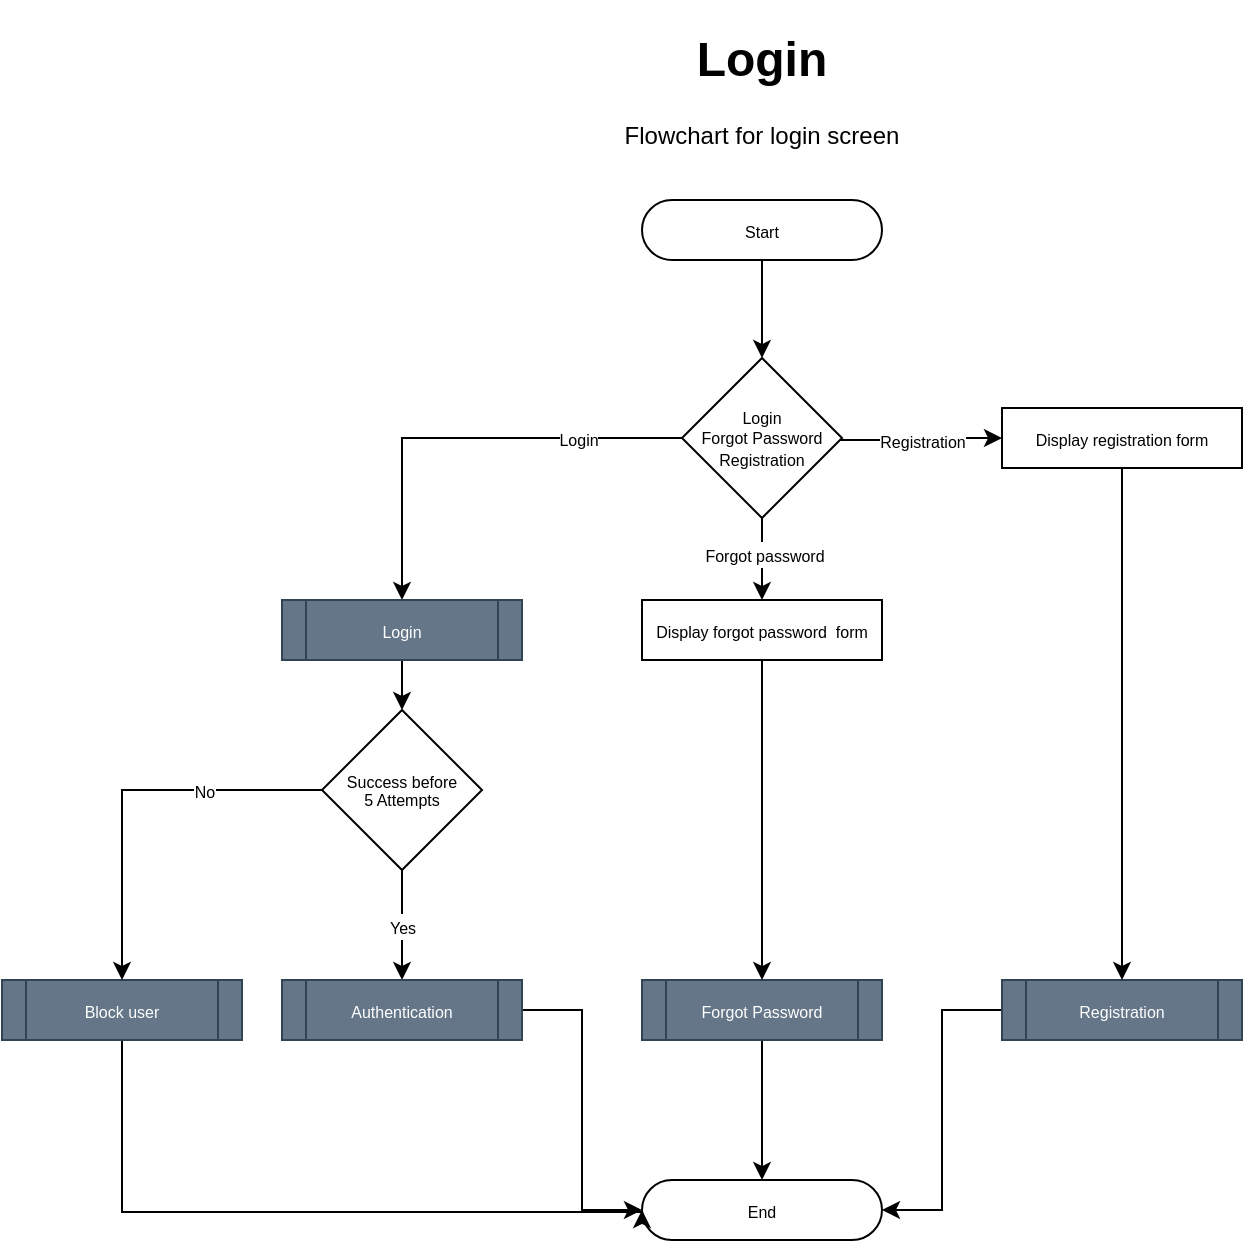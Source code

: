 <mxfile version="22.0.0" type="device" pages="5">
  <diagram id="Pp48M0MinguBe_rJsoKo" name="Login Screen">
    <mxGraphModel dx="1114" dy="999" grid="1" gridSize="10" guides="1" tooltips="1" connect="1" arrows="1" fold="1" page="1" pageScale="1" pageWidth="827" pageHeight="1169" math="0" shadow="0">
      <root>
        <mxCell id="0" />
        <mxCell id="1" parent="0" />
        <mxCell id="iPyEf1UviHw2-Jt65Rq--1" value="&lt;h1&gt;Login&lt;/h1&gt;&lt;p&gt;Flowchart for login screen&lt;/p&gt;" style="text;html=1;strokeColor=none;fillColor=none;spacing=5;spacingTop=-20;whiteSpace=wrap;overflow=hidden;rounded=0;align=center;" vertex="1" parent="1">
          <mxGeometry x="265" y="30" width="270" height="70" as="geometry" />
        </mxCell>
        <mxCell id="KBYoawAwMiOUoLe46F9H-2" style="edgeStyle=orthogonalEdgeStyle;rounded=0;orthogonalLoop=1;jettySize=auto;html=1;entryX=0.5;entryY=0;entryDx=0;entryDy=0;" edge="1" parent="1" source="6rqFadHI2hRLVabpnJ8f-1" target="KBYoawAwMiOUoLe46F9H-1">
          <mxGeometry relative="1" as="geometry" />
        </mxCell>
        <mxCell id="6rqFadHI2hRLVabpnJ8f-1" value="&lt;p style=&quot;line-height: 100%;&quot;&gt;&lt;font style=&quot;font-size: 8px;&quot;&gt;Start&lt;/font&gt;&lt;/p&gt;" style="rounded=1;whiteSpace=wrap;html=1;arcSize=50;" vertex="1" parent="1">
          <mxGeometry x="340" y="120" width="120" height="30" as="geometry" />
        </mxCell>
        <mxCell id="kHuZYsfs0Ln9G9ZCZ11L-5" style="edgeStyle=orthogonalEdgeStyle;rounded=0;orthogonalLoop=1;jettySize=auto;html=1;" edge="1" parent="1" source="KBYoawAwMiOUoLe46F9H-1" target="bvR7Jik-927S_tHl4RJa-3">
          <mxGeometry relative="1" as="geometry" />
        </mxCell>
        <mxCell id="kHuZYsfs0Ln9G9ZCZ11L-10" value="&lt;font style=&quot;font-size: 8px;&quot;&gt;Login&lt;/font&gt;" style="edgeLabel;html=1;align=center;verticalAlign=middle;resizable=0;points=[];" vertex="1" connectable="0" parent="kHuZYsfs0Ln9G9ZCZ11L-5">
          <mxGeometry x="-0.528" y="1" relative="1" as="geometry">
            <mxPoint y="-1" as="offset" />
          </mxGeometry>
        </mxCell>
        <mxCell id="kHuZYsfs0Ln9G9ZCZ11L-6" style="edgeStyle=orthogonalEdgeStyle;rounded=0;orthogonalLoop=1;jettySize=auto;html=1;entryX=0.5;entryY=0;entryDx=0;entryDy=0;" edge="1" parent="1" source="KBYoawAwMiOUoLe46F9H-1" target="kHuZYsfs0Ln9G9ZCZ11L-2">
          <mxGeometry relative="1" as="geometry" />
        </mxCell>
        <mxCell id="kHuZYsfs0Ln9G9ZCZ11L-11" value="&lt;font style=&quot;font-size: 8px;&quot;&gt;Forgot password&lt;/font&gt;" style="edgeLabel;html=1;align=center;verticalAlign=middle;resizable=0;points=[];" vertex="1" connectable="0" parent="kHuZYsfs0Ln9G9ZCZ11L-6">
          <mxGeometry x="-0.122" y="1" relative="1" as="geometry">
            <mxPoint as="offset" />
          </mxGeometry>
        </mxCell>
        <mxCell id="kHuZYsfs0Ln9G9ZCZ11L-8" value="&lt;font style=&quot;font-size: 8px;&quot;&gt;Registration&lt;/font&gt;" style="edgeStyle=orthogonalEdgeStyle;rounded=0;orthogonalLoop=1;jettySize=auto;html=1;entryX=0;entryY=0.5;entryDx=0;entryDy=0;" edge="1" parent="1" source="KBYoawAwMiOUoLe46F9H-1" target="kHuZYsfs0Ln9G9ZCZ11L-1">
          <mxGeometry relative="1" as="geometry">
            <Array as="points">
              <mxPoint x="480" y="240" />
            </Array>
          </mxGeometry>
        </mxCell>
        <mxCell id="KBYoawAwMiOUoLe46F9H-1" value="&lt;p style=&quot;line-height: 80%;&quot;&gt;&lt;span style=&quot;font-size: 8px;&quot;&gt;Login&lt;br&gt;Forgot Password&lt;br&gt;Registration&lt;br&gt;&lt;/span&gt;&lt;/p&gt;" style="rhombus;whiteSpace=wrap;html=1;" vertex="1" parent="1">
          <mxGeometry x="360" y="199" width="80" height="80" as="geometry" />
        </mxCell>
        <mxCell id="iUTJT9bZPNwXqnyrxjt8-1" value="&lt;p style=&quot;line-height: 100%;&quot;&gt;&lt;font style=&quot;font-size: 8px;&quot;&gt;End&lt;/font&gt;&lt;/p&gt;" style="rounded=1;whiteSpace=wrap;html=1;arcSize=50;" vertex="1" parent="1">
          <mxGeometry x="340" y="610" width="120" height="30" as="geometry" />
        </mxCell>
        <mxCell id="kHuZYsfs0Ln9G9ZCZ11L-3" style="edgeStyle=orthogonalEdgeStyle;rounded=0;orthogonalLoop=1;jettySize=auto;html=1;entryX=1;entryY=0.5;entryDx=0;entryDy=0;" edge="1" parent="1" source="bvR7Jik-927S_tHl4RJa-1" target="iUTJT9bZPNwXqnyrxjt8-1">
          <mxGeometry relative="1" as="geometry" />
        </mxCell>
        <mxCell id="bvR7Jik-927S_tHl4RJa-1" value="&lt;font style=&quot;font-size: 8px;&quot;&gt;Registration&lt;/font&gt;" style="shape=process;whiteSpace=wrap;html=1;backgroundOutline=1;fillColor=#647687;fontColor=#ffffff;strokeColor=#314354;" vertex="1" parent="1">
          <mxGeometry x="520" y="510" width="120" height="30" as="geometry" />
        </mxCell>
        <mxCell id="kHuZYsfs0Ln9G9ZCZ11L-4" style="edgeStyle=orthogonalEdgeStyle;rounded=0;orthogonalLoop=1;jettySize=auto;html=1;entryX=0.5;entryY=0;entryDx=0;entryDy=0;" edge="1" parent="1" source="bvR7Jik-927S_tHl4RJa-2" target="iUTJT9bZPNwXqnyrxjt8-1">
          <mxGeometry relative="1" as="geometry" />
        </mxCell>
        <mxCell id="bvR7Jik-927S_tHl4RJa-2" value="&lt;font style=&quot;font-size: 8px;&quot;&gt;Forgot Password&lt;/font&gt;" style="shape=process;whiteSpace=wrap;html=1;backgroundOutline=1;fillColor=#647687;strokeColor=#314354;fontColor=#ffffff;" vertex="1" parent="1">
          <mxGeometry x="340" y="510" width="120" height="30" as="geometry" />
        </mxCell>
        <mxCell id="kHuZYsfs0Ln9G9ZCZ11L-15" style="edgeStyle=orthogonalEdgeStyle;rounded=0;orthogonalLoop=1;jettySize=auto;html=1;entryX=0.5;entryY=0;entryDx=0;entryDy=0;" edge="1" parent="1" source="bvR7Jik-927S_tHl4RJa-3" target="kHuZYsfs0Ln9G9ZCZ11L-14">
          <mxGeometry relative="1" as="geometry" />
        </mxCell>
        <mxCell id="bvR7Jik-927S_tHl4RJa-3" value="&lt;font style=&quot;font-size: 8px;&quot;&gt;Login&lt;/font&gt;" style="shape=process;whiteSpace=wrap;html=1;backgroundOutline=1;fillColor=#647687;strokeColor=#314354;fontColor=#ffffff;" vertex="1" parent="1">
          <mxGeometry x="160" y="320" width="120" height="30" as="geometry" />
        </mxCell>
        <mxCell id="kHuZYsfs0Ln9G9ZCZ11L-9" style="edgeStyle=orthogonalEdgeStyle;rounded=0;orthogonalLoop=1;jettySize=auto;html=1;entryX=0.5;entryY=0;entryDx=0;entryDy=0;" edge="1" parent="1" source="kHuZYsfs0Ln9G9ZCZ11L-1" target="bvR7Jik-927S_tHl4RJa-1">
          <mxGeometry relative="1" as="geometry" />
        </mxCell>
        <mxCell id="kHuZYsfs0Ln9G9ZCZ11L-1" value="&lt;font style=&quot;font-size: 8px;&quot;&gt;Display registration form&lt;/font&gt;" style="rounded=0;whiteSpace=wrap;html=1;" vertex="1" parent="1">
          <mxGeometry x="520" y="224" width="120" height="30" as="geometry" />
        </mxCell>
        <mxCell id="kHuZYsfs0Ln9G9ZCZ11L-7" style="edgeStyle=orthogonalEdgeStyle;rounded=0;orthogonalLoop=1;jettySize=auto;html=1;entryX=0.5;entryY=0;entryDx=0;entryDy=0;" edge="1" parent="1" source="kHuZYsfs0Ln9G9ZCZ11L-2" target="bvR7Jik-927S_tHl4RJa-2">
          <mxGeometry relative="1" as="geometry" />
        </mxCell>
        <mxCell id="kHuZYsfs0Ln9G9ZCZ11L-2" value="&lt;font style=&quot;font-size: 8px;&quot;&gt;Display forgot password&amp;nbsp; form&lt;/font&gt;" style="rounded=0;whiteSpace=wrap;html=1;" vertex="1" parent="1">
          <mxGeometry x="340" y="320" width="120" height="30" as="geometry" />
        </mxCell>
        <mxCell id="kHuZYsfs0Ln9G9ZCZ11L-27" style="edgeStyle=orthogonalEdgeStyle;rounded=0;orthogonalLoop=1;jettySize=auto;html=1;entryX=0;entryY=0.5;entryDx=0;entryDy=0;" edge="1" parent="1" source="kHuZYsfs0Ln9G9ZCZ11L-13" target="iUTJT9bZPNwXqnyrxjt8-1">
          <mxGeometry relative="1" as="geometry">
            <mxPoint x="310" y="626" as="targetPoint" />
            <Array as="points">
              <mxPoint x="80" y="626" />
            </Array>
          </mxGeometry>
        </mxCell>
        <mxCell id="kHuZYsfs0Ln9G9ZCZ11L-13" value="&lt;font style=&quot;font-size: 8px;&quot;&gt;Block user&lt;/font&gt;" style="shape=process;whiteSpace=wrap;html=1;backgroundOutline=1;fillColor=#647687;strokeColor=#314354;fontColor=#ffffff;" vertex="1" parent="1">
          <mxGeometry x="20" y="510" width="120" height="30" as="geometry" />
        </mxCell>
        <mxCell id="kHuZYsfs0Ln9G9ZCZ11L-19" style="edgeStyle=orthogonalEdgeStyle;rounded=0;orthogonalLoop=1;jettySize=auto;html=1;entryX=0.5;entryY=0;entryDx=0;entryDy=0;" edge="1" parent="1" source="kHuZYsfs0Ln9G9ZCZ11L-14" target="kHuZYsfs0Ln9G9ZCZ11L-13">
          <mxGeometry relative="1" as="geometry" />
        </mxCell>
        <mxCell id="kHuZYsfs0Ln9G9ZCZ11L-20" value="&lt;font style=&quot;font-size: 8px;&quot;&gt;No&lt;/font&gt;" style="edgeLabel;html=1;align=center;verticalAlign=middle;resizable=0;points=[];" vertex="1" connectable="0" parent="kHuZYsfs0Ln9G9ZCZ11L-19">
          <mxGeometry x="-0.394" relative="1" as="geometry">
            <mxPoint as="offset" />
          </mxGeometry>
        </mxCell>
        <mxCell id="kHuZYsfs0Ln9G9ZCZ11L-22" value="&lt;font style=&quot;font-size: 8px;&quot;&gt;Yes&lt;/font&gt;" style="edgeStyle=orthogonalEdgeStyle;rounded=0;orthogonalLoop=1;jettySize=auto;html=1;entryX=0.5;entryY=0;entryDx=0;entryDy=0;" edge="1" parent="1" source="kHuZYsfs0Ln9G9ZCZ11L-14" target="kHuZYsfs0Ln9G9ZCZ11L-17">
          <mxGeometry relative="1" as="geometry">
            <Array as="points">
              <mxPoint x="220" y="480" />
              <mxPoint x="220" y="480" />
            </Array>
          </mxGeometry>
        </mxCell>
        <mxCell id="kHuZYsfs0Ln9G9ZCZ11L-14" value="&lt;p style=&quot;line-height: 30%;&quot;&gt;&lt;span style=&quot;font-size: 8px;&quot;&gt;Success before&lt;br&gt;&lt;/span&gt;&lt;span style=&quot;font-size: 8px; background-color: initial;&quot;&gt;&lt;br&gt;5 Attempts&lt;/span&gt;&lt;/p&gt;" style="rhombus;whiteSpace=wrap;html=1;" vertex="1" parent="1">
          <mxGeometry x="180" y="375" width="80" height="80" as="geometry" />
        </mxCell>
        <mxCell id="kHuZYsfs0Ln9G9ZCZ11L-24" style="edgeStyle=orthogonalEdgeStyle;rounded=0;orthogonalLoop=1;jettySize=auto;html=1;entryX=0;entryY=0.5;entryDx=0;entryDy=0;" edge="1" parent="1" source="kHuZYsfs0Ln9G9ZCZ11L-17" target="iUTJT9bZPNwXqnyrxjt8-1">
          <mxGeometry relative="1" as="geometry" />
        </mxCell>
        <mxCell id="kHuZYsfs0Ln9G9ZCZ11L-17" value="&lt;font style=&quot;font-size: 8px;&quot;&gt;Authentication&lt;/font&gt;" style="shape=process;whiteSpace=wrap;html=1;backgroundOutline=1;fillColor=#647687;strokeColor=#314354;fontColor=#ffffff;" vertex="1" parent="1">
          <mxGeometry x="160" y="510" width="120" height="30" as="geometry" />
        </mxCell>
      </root>
    </mxGraphModel>
  </diagram>
  <diagram name="Login" id="nQIS1bLhMs0fP0lN2l1Q">
    <mxGraphModel dx="1114" dy="999" grid="1" gridSize="10" guides="1" tooltips="1" connect="1" arrows="1" fold="1" page="1" pageScale="1" pageWidth="827" pageHeight="1169" math="0" shadow="0">
      <root>
        <mxCell id="0" />
        <mxCell id="1" parent="0" />
        <mxCell id="DNqJh6TYBtY9P14HjNQI-1" value="&lt;h1&gt;Login&lt;/h1&gt;&lt;p&gt;Flowchart for login process&lt;/p&gt;" style="text;html=1;strokeColor=none;fillColor=none;spacing=5;spacingTop=-20;whiteSpace=wrap;overflow=hidden;rounded=0;align=center;" parent="1" vertex="1">
          <mxGeometry x="265" y="30" width="270" height="70" as="geometry" />
        </mxCell>
        <mxCell id="DNqJh6TYBtY9P14HjNQI-6" style="edgeStyle=orthogonalEdgeStyle;rounded=0;orthogonalLoop=1;jettySize=auto;html=1;" parent="1" source="DNqJh6TYBtY9P14HjNQI-3" target="DNqJh6TYBtY9P14HjNQI-5" edge="1">
          <mxGeometry relative="1" as="geometry" />
        </mxCell>
        <mxCell id="DNqJh6TYBtY9P14HjNQI-3" value="&lt;p style=&quot;line-height: 100%;&quot;&gt;&lt;font style=&quot;font-size: 8px;&quot;&gt;Start&lt;/font&gt;&lt;/p&gt;" style="rounded=1;whiteSpace=wrap;html=1;arcSize=50;" parent="1" vertex="1">
          <mxGeometry x="340" y="120" width="120" height="30" as="geometry" />
        </mxCell>
        <mxCell id="DNqJh6TYBtY9P14HjNQI-5" value="&lt;font style=&quot;font-size: 8px;&quot;&gt;Email Address&lt;/font&gt;" style="shape=parallelogram;perimeter=parallelogramPerimeter;whiteSpace=wrap;html=1;fixedSize=1;" parent="1" vertex="1">
          <mxGeometry x="340" y="180" width="120" height="30" as="geometry" />
        </mxCell>
        <mxCell id="ScLeXQZ1H-QjNiTSV4QV-7" value="&lt;font style=&quot;font-size: 8px;&quot;&gt;No&lt;/font&gt;" style="edgeStyle=orthogonalEdgeStyle;rounded=0;orthogonalLoop=1;jettySize=auto;html=1;exitX=0;exitY=0.5;exitDx=0;exitDy=0;entryX=1;entryY=0.5;entryDx=0;entryDy=0;" parent="1" source="no6ZQhOeUW_nQrPV9sBy-1" target="ScLeXQZ1H-QjNiTSV4QV-6" edge="1">
          <mxGeometry relative="1" as="geometry" />
        </mxCell>
        <mxCell id="ScLeXQZ1H-QjNiTSV4QV-8" value="&lt;font style=&quot;font-size: 8px;&quot;&gt;Yes&lt;/font&gt;" style="edgeStyle=orthogonalEdgeStyle;rounded=0;orthogonalLoop=1;jettySize=auto;html=1;exitX=1;exitY=0.5;exitDx=0;exitDy=0;entryX=0;entryY=0.5;entryDx=0;entryDy=0;" parent="1" source="no6ZQhOeUW_nQrPV9sBy-1" target="ScLeXQZ1H-QjNiTSV4QV-5" edge="1">
          <mxGeometry relative="1" as="geometry">
            <mxPoint as="offset" />
          </mxGeometry>
        </mxCell>
        <mxCell id="no6ZQhOeUW_nQrPV9sBy-1" value="&lt;font style=&quot;font-size: 8px;&quot;&gt;Email exists&lt;/font&gt;" style="rhombus;whiteSpace=wrap;html=1;" parent="1" vertex="1">
          <mxGeometry x="360" y="310" width="80" height="80" as="geometry" />
        </mxCell>
        <mxCell id="ScLeXQZ1H-QjNiTSV4QV-13" style="edgeStyle=orthogonalEdgeStyle;rounded=0;orthogonalLoop=1;jettySize=auto;html=1;entryX=0.5;entryY=0;entryDx=0;entryDy=0;" parent="1" source="ScLeXQZ1H-QjNiTSV4QV-5" target="ScLeXQZ1H-QjNiTSV4QV-12" edge="1">
          <mxGeometry relative="1" as="geometry" />
        </mxCell>
        <mxCell id="ScLeXQZ1H-QjNiTSV4QV-5" value="&lt;font style=&quot;font-size: 8px;&quot;&gt;Display password input&lt;/font&gt;" style="rounded=0;whiteSpace=wrap;html=1;" parent="1" vertex="1">
          <mxGeometry x="520" y="335" width="120" height="30" as="geometry" />
        </mxCell>
        <mxCell id="ScLeXQZ1H-QjNiTSV4QV-63" style="edgeStyle=orthogonalEdgeStyle;rounded=0;orthogonalLoop=1;jettySize=auto;html=1;entryX=0.5;entryY=0;entryDx=0;entryDy=0;" parent="1" source="ScLeXQZ1H-QjNiTSV4QV-6" target="ScLeXQZ1H-QjNiTSV4QV-61" edge="1">
          <mxGeometry relative="1" as="geometry" />
        </mxCell>
        <mxCell id="ScLeXQZ1H-QjNiTSV4QV-6" value="&lt;font style=&quot;font-size: 8px;&quot;&gt;Show username input&lt;br&gt;&lt;/font&gt;" style="rounded=0;whiteSpace=wrap;html=1;" parent="1" vertex="1">
          <mxGeometry x="60" y="335" width="120" height="30" as="geometry" />
        </mxCell>
        <mxCell id="ScLeXQZ1H-QjNiTSV4QV-11" style="edgeStyle=orthogonalEdgeStyle;rounded=0;orthogonalLoop=1;jettySize=auto;html=1;entryX=0.5;entryY=0;entryDx=0;entryDy=0;" parent="1" source="ScLeXQZ1H-QjNiTSV4QV-9" target="no6ZQhOeUW_nQrPV9sBy-1" edge="1">
          <mxGeometry relative="1" as="geometry" />
        </mxCell>
        <mxCell id="ScLeXQZ1H-QjNiTSV4QV-9" value="&lt;font style=&quot;font-size: 8px;&quot;&gt;Users&lt;/font&gt;" style="shape=cylinder3;whiteSpace=wrap;html=1;boundedLbl=1;backgroundOutline=1;size=15;" parent="1" vertex="1">
          <mxGeometry x="355" y="230" width="90" height="60" as="geometry" />
        </mxCell>
        <mxCell id="ScLeXQZ1H-QjNiTSV4QV-10" style="edgeStyle=orthogonalEdgeStyle;rounded=0;orthogonalLoop=1;jettySize=auto;html=1;entryX=0.5;entryY=0;entryDx=0;entryDy=0;entryPerimeter=0;" parent="1" source="DNqJh6TYBtY9P14HjNQI-5" target="ScLeXQZ1H-QjNiTSV4QV-9" edge="1">
          <mxGeometry relative="1" as="geometry" />
        </mxCell>
        <mxCell id="ScLeXQZ1H-QjNiTSV4QV-12" value="&lt;font style=&quot;font-size: 8px;&quot;&gt;Password&lt;/font&gt;" style="shape=parallelogram;perimeter=parallelogramPerimeter;whiteSpace=wrap;html=1;fixedSize=1;" parent="1" vertex="1">
          <mxGeometry x="520" y="400" width="120" height="30" as="geometry" />
        </mxCell>
        <mxCell id="ScLeXQZ1H-QjNiTSV4QV-20" style="edgeStyle=orthogonalEdgeStyle;rounded=0;orthogonalLoop=1;jettySize=auto;html=1;entryX=0.5;entryY=0;entryDx=0;entryDy=0;" parent="1" source="ScLeXQZ1H-QjNiTSV4QV-14" target="ScLeXQZ1H-QjNiTSV4QV-19" edge="1">
          <mxGeometry relative="1" as="geometry" />
        </mxCell>
        <mxCell id="ScLeXQZ1H-QjNiTSV4QV-14" value="&lt;font style=&quot;font-size: 8px;&quot;&gt;Users&lt;/font&gt;" style="shape=cylinder3;whiteSpace=wrap;html=1;boundedLbl=1;backgroundOutline=1;size=15;" parent="1" vertex="1">
          <mxGeometry x="680" y="385" width="90" height="60" as="geometry" />
        </mxCell>
        <mxCell id="ScLeXQZ1H-QjNiTSV4QV-15" style="edgeStyle=orthogonalEdgeStyle;rounded=0;orthogonalLoop=1;jettySize=auto;html=1;entryX=0;entryY=0.5;entryDx=0;entryDy=0;entryPerimeter=0;" parent="1" source="ScLeXQZ1H-QjNiTSV4QV-12" target="ScLeXQZ1H-QjNiTSV4QV-14" edge="1">
          <mxGeometry relative="1" as="geometry" />
        </mxCell>
        <mxCell id="ScLeXQZ1H-QjNiTSV4QV-94" style="edgeStyle=orthogonalEdgeStyle;rounded=0;orthogonalLoop=1;jettySize=auto;html=1;entryX=1;entryY=0.5;entryDx=0;entryDy=0;" parent="1" source="ScLeXQZ1H-QjNiTSV4QV-16" target="ScLeXQZ1H-QjNiTSV4QV-28" edge="1">
          <mxGeometry relative="1" as="geometry" />
        </mxCell>
        <mxCell id="ScLeXQZ1H-QjNiTSV4QV-16" value="&lt;font style=&quot;font-size: 8px;&quot;&gt;Authentication&lt;/font&gt;" style="rounded=0;whiteSpace=wrap;html=1;" parent="1" vertex="1">
          <mxGeometry x="665" y="1090" width="120" height="30" as="geometry" />
        </mxCell>
        <mxCell id="ScLeXQZ1H-QjNiTSV4QV-21" style="edgeStyle=orthogonalEdgeStyle;rounded=0;orthogonalLoop=1;jettySize=auto;html=1;entryX=0.5;entryY=0;entryDx=0;entryDy=0;" parent="1" source="ScLeXQZ1H-QjNiTSV4QV-19" target="ScLeXQZ1H-QjNiTSV4QV-16" edge="1">
          <mxGeometry relative="1" as="geometry" />
        </mxCell>
        <mxCell id="ScLeXQZ1H-QjNiTSV4QV-22" value="&lt;font style=&quot;font-size: 8px;&quot;&gt;Yes&lt;/font&gt;" style="edgeLabel;html=1;align=center;verticalAlign=middle;resizable=0;points=[];" parent="ScLeXQZ1H-QjNiTSV4QV-21" vertex="1" connectable="0">
          <mxGeometry x="-0.1" relative="1" as="geometry">
            <mxPoint as="offset" />
          </mxGeometry>
        </mxCell>
        <mxCell id="ScLeXQZ1H-QjNiTSV4QV-24" style="edgeStyle=orthogonalEdgeStyle;rounded=0;orthogonalLoop=1;jettySize=auto;html=1;entryX=1;entryY=0.5;entryDx=0;entryDy=0;" parent="1" source="ScLeXQZ1H-QjNiTSV4QV-19" target="ScLeXQZ1H-QjNiTSV4QV-23" edge="1">
          <mxGeometry relative="1" as="geometry" />
        </mxCell>
        <mxCell id="ScLeXQZ1H-QjNiTSV4QV-25" value="&lt;font style=&quot;font-size: 8px;&quot;&gt;No&lt;/font&gt;" style="edgeLabel;html=1;align=center;verticalAlign=middle;resizable=0;points=[];" parent="ScLeXQZ1H-QjNiTSV4QV-24" vertex="1" connectable="0">
          <mxGeometry x="-0.292" y="-1" relative="1" as="geometry">
            <mxPoint as="offset" />
          </mxGeometry>
        </mxCell>
        <mxCell id="ScLeXQZ1H-QjNiTSV4QV-19" value="&lt;font style=&quot;font-size: 8px;&quot;&gt;Password correct&lt;/font&gt;" style="rhombus;whiteSpace=wrap;html=1;" parent="1" vertex="1">
          <mxGeometry x="685" y="480" width="80" height="80" as="geometry" />
        </mxCell>
        <mxCell id="ScLeXQZ1H-QjNiTSV4QV-33" value="&lt;font style=&quot;font-size: 8px;&quot;&gt;Yes&lt;/font&gt;" style="edgeStyle=orthogonalEdgeStyle;rounded=0;orthogonalLoop=1;jettySize=auto;html=1;entryX=0.5;entryY=0;entryDx=0;entryDy=0;" parent="1" source="ScLeXQZ1H-QjNiTSV4QV-23" target="ScLeXQZ1H-QjNiTSV4QV-31" edge="1">
          <mxGeometry relative="1" as="geometry" />
        </mxCell>
        <mxCell id="ScLeXQZ1H-QjNiTSV4QV-55" value="&lt;font style=&quot;font-size: 8px;&quot;&gt;No&lt;/font&gt;" style="edgeStyle=orthogonalEdgeStyle;rounded=0;orthogonalLoop=1;jettySize=auto;html=1;" parent="1" edge="1">
          <mxGeometry x="-0.026" relative="1" as="geometry">
            <mxPoint x="480" y="520" as="targetPoint" />
            <mxPoint x="540" y="520" as="sourcePoint" />
            <mxPoint as="offset" />
          </mxGeometry>
        </mxCell>
        <mxCell id="ScLeXQZ1H-QjNiTSV4QV-23" value="&lt;font style=&quot;font-size: 8px;&quot;&gt;3 Attempts&lt;/font&gt;" style="rhombus;whiteSpace=wrap;html=1;" parent="1" vertex="1">
          <mxGeometry x="540" y="480" width="80" height="80" as="geometry" />
        </mxCell>
        <mxCell id="ScLeXQZ1H-QjNiTSV4QV-28" value="&lt;p style=&quot;line-height: 100%;&quot;&gt;&lt;font style=&quot;font-size: 8px;&quot;&gt;End&lt;/font&gt;&lt;/p&gt;" style="rounded=1;whiteSpace=wrap;html=1;arcSize=50;" parent="1" vertex="1">
          <mxGeometry x="340" y="1090" width="120" height="30" as="geometry" />
        </mxCell>
        <mxCell id="ScLeXQZ1H-QjNiTSV4QV-47" style="edgeStyle=orthogonalEdgeStyle;rounded=0;orthogonalLoop=1;jettySize=auto;html=1;entryX=0.5;entryY=0;entryDx=0;entryDy=0;" parent="1" source="ScLeXQZ1H-QjNiTSV4QV-29" target="ScLeXQZ1H-QjNiTSV4QV-28" edge="1">
          <mxGeometry relative="1" as="geometry" />
        </mxCell>
        <mxCell id="ScLeXQZ1H-QjNiTSV4QV-29" value="&lt;font style=&quot;font-size: 8px;&quot;&gt;Block login for 1min&lt;/font&gt;" style="rounded=0;whiteSpace=wrap;html=1;" parent="1" vertex="1">
          <mxGeometry x="340" y="735" width="120" height="30" as="geometry" />
        </mxCell>
        <mxCell id="ScLeXQZ1H-QjNiTSV4QV-36" style="edgeStyle=orthogonalEdgeStyle;rounded=0;orthogonalLoop=1;jettySize=auto;html=1;entryX=0.5;entryY=0;entryDx=0;entryDy=0;" parent="1" source="ScLeXQZ1H-QjNiTSV4QV-31" target="ScLeXQZ1H-QjNiTSV4QV-35" edge="1">
          <mxGeometry relative="1" as="geometry" />
        </mxCell>
        <mxCell id="ScLeXQZ1H-QjNiTSV4QV-38" value="&lt;font style=&quot;font-size: 8px;&quot;&gt;Yes&lt;/font&gt;" style="edgeLabel;html=1;align=center;verticalAlign=middle;resizable=0;points=[];" parent="ScLeXQZ1H-QjNiTSV4QV-36" vertex="1" connectable="0">
          <mxGeometry x="0.28" y="-1" relative="1" as="geometry">
            <mxPoint as="offset" />
          </mxGeometry>
        </mxCell>
        <mxCell id="ScLeXQZ1H-QjNiTSV4QV-57" style="edgeStyle=orthogonalEdgeStyle;rounded=0;orthogonalLoop=1;jettySize=auto;html=1;" parent="1" source="ScLeXQZ1H-QjNiTSV4QV-31" edge="1">
          <mxGeometry relative="1" as="geometry">
            <mxPoint x="480" y="414.667" as="targetPoint" />
          </mxGeometry>
        </mxCell>
        <mxCell id="ScLeXQZ1H-QjNiTSV4QV-58" value="&lt;font style=&quot;font-size: 8px;&quot;&gt;No&lt;/font&gt;" style="edgeLabel;html=1;align=center;verticalAlign=middle;resizable=0;points=[];" parent="ScLeXQZ1H-QjNiTSV4QV-57" vertex="1" connectable="0">
          <mxGeometry x="-0.822" y="1" relative="1" as="geometry">
            <mxPoint x="-4" y="-2" as="offset" />
          </mxGeometry>
        </mxCell>
        <mxCell id="ScLeXQZ1H-QjNiTSV4QV-31" value="&lt;font style=&quot;font-size: 8px;&quot;&gt;5 Attempts&lt;/font&gt;" style="rhombus;whiteSpace=wrap;html=1;" parent="1" vertex="1">
          <mxGeometry x="540" y="600" width="80" height="80" as="geometry" />
        </mxCell>
        <mxCell id="ScLeXQZ1H-QjNiTSV4QV-41" style="edgeStyle=orthogonalEdgeStyle;rounded=0;orthogonalLoop=1;jettySize=auto;html=1;entryX=1;entryY=0.5;entryDx=0;entryDy=0;" parent="1" source="ScLeXQZ1H-QjNiTSV4QV-35" target="ScLeXQZ1H-QjNiTSV4QV-29" edge="1">
          <mxGeometry relative="1" as="geometry" />
        </mxCell>
        <mxCell id="ScLeXQZ1H-QjNiTSV4QV-42" value="&lt;font style=&quot;font-size: 8px;&quot;&gt;Yes&lt;/font&gt;" style="edgeLabel;html=1;align=center;verticalAlign=middle;resizable=0;points=[];" parent="ScLeXQZ1H-QjNiTSV4QV-41" vertex="1" connectable="0">
          <mxGeometry x="-0.083" y="-1" relative="1" as="geometry">
            <mxPoint as="offset" />
          </mxGeometry>
        </mxCell>
        <mxCell id="ScLeXQZ1H-QjNiTSV4QV-44" style="edgeStyle=orthogonalEdgeStyle;rounded=0;orthogonalLoop=1;jettySize=auto;html=1;entryX=0.5;entryY=0;entryDx=0;entryDy=0;" parent="1" source="ScLeXQZ1H-QjNiTSV4QV-35" target="ScLeXQZ1H-QjNiTSV4QV-43" edge="1">
          <mxGeometry relative="1" as="geometry" />
        </mxCell>
        <mxCell id="ScLeXQZ1H-QjNiTSV4QV-35" value="&lt;font style=&quot;font-size: 8px;&quot;&gt;Blocked before successful login&lt;/font&gt;" style="rhombus;whiteSpace=wrap;html=1;" parent="1" vertex="1">
          <mxGeometry x="540" y="710" width="80" height="80" as="geometry" />
        </mxCell>
        <mxCell id="ScLeXQZ1H-QjNiTSV4QV-45" style="edgeStyle=orthogonalEdgeStyle;rounded=0;orthogonalLoop=1;jettySize=auto;html=1;entryX=0.5;entryY=0;entryDx=0;entryDy=0;" parent="1" source="ScLeXQZ1H-QjNiTSV4QV-43" target="ScLeXQZ1H-QjNiTSV4QV-28" edge="1">
          <mxGeometry relative="1" as="geometry" />
        </mxCell>
        <mxCell id="ScLeXQZ1H-QjNiTSV4QV-43" value="&lt;font style=&quot;font-size: 8px;&quot;&gt;Block login multiply by 5&amp;nbsp;&lt;/font&gt;" style="rounded=0;whiteSpace=wrap;html=1;" parent="1" vertex="1">
          <mxGeometry x="520" y="830" width="120" height="30" as="geometry" />
        </mxCell>
        <mxCell id="ScLeXQZ1H-QjNiTSV4QV-51" value="" style="endArrow=classic;html=1;rounded=0;entryX=0;entryY=0.5;entryDx=0;entryDy=0;" parent="1" target="ScLeXQZ1H-QjNiTSV4QV-12" edge="1">
          <mxGeometry width="50" height="50" relative="1" as="geometry">
            <mxPoint x="480" y="415" as="sourcePoint" />
            <mxPoint x="510" y="390" as="targetPoint" />
          </mxGeometry>
        </mxCell>
        <mxCell id="ScLeXQZ1H-QjNiTSV4QV-61" value="&lt;font style=&quot;font-size: 8px;&quot;&gt;Username&lt;/font&gt;" style="shape=parallelogram;perimeter=parallelogramPerimeter;whiteSpace=wrap;html=1;fixedSize=1;" parent="1" vertex="1">
          <mxGeometry x="60" y="400" width="120" height="30" as="geometry" />
        </mxCell>
        <mxCell id="ScLeXQZ1H-QjNiTSV4QV-69" style="edgeStyle=orthogonalEdgeStyle;rounded=0;orthogonalLoop=1;jettySize=auto;html=1;entryX=0.5;entryY=1;entryDx=0;entryDy=0;" parent="1" source="ScLeXQZ1H-QjNiTSV4QV-64" target="ScLeXQZ1H-QjNiTSV4QV-97" edge="1">
          <mxGeometry relative="1" as="geometry">
            <mxPoint x="240" y="414" as="targetPoint" />
          </mxGeometry>
        </mxCell>
        <mxCell id="ScLeXQZ1H-QjNiTSV4QV-72" value="&lt;font style=&quot;font-size: 8px;&quot;&gt;Yes&lt;/font&gt;" style="edgeLabel;html=1;align=center;verticalAlign=middle;resizable=0;points=[];" parent="ScLeXQZ1H-QjNiTSV4QV-69" vertex="1" connectable="0">
          <mxGeometry x="-0.746" y="1" relative="1" as="geometry">
            <mxPoint as="offset" />
          </mxGeometry>
        </mxCell>
        <mxCell id="ScLeXQZ1H-QjNiTSV4QV-74" style="edgeStyle=orthogonalEdgeStyle;rounded=0;orthogonalLoop=1;jettySize=auto;html=1;entryX=0.5;entryY=0;entryDx=0;entryDy=0;" parent="1" source="ScLeXQZ1H-QjNiTSV4QV-64" target="ScLeXQZ1H-QjNiTSV4QV-73" edge="1">
          <mxGeometry relative="1" as="geometry" />
        </mxCell>
        <mxCell id="ScLeXQZ1H-QjNiTSV4QV-64" value="&lt;font style=&quot;font-size: 8px;&quot;&gt;Username exists&lt;/font&gt;" style="rhombus;whiteSpace=wrap;html=1;" parent="1" vertex="1">
          <mxGeometry x="80" y="545" width="80" height="80" as="geometry" />
        </mxCell>
        <mxCell id="ScLeXQZ1H-QjNiTSV4QV-67" style="edgeStyle=orthogonalEdgeStyle;rounded=0;orthogonalLoop=1;jettySize=auto;html=1;entryX=0.5;entryY=0;entryDx=0;entryDy=0;" parent="1" source="ScLeXQZ1H-QjNiTSV4QV-65" target="ScLeXQZ1H-QjNiTSV4QV-64" edge="1">
          <mxGeometry relative="1" as="geometry" />
        </mxCell>
        <mxCell id="ScLeXQZ1H-QjNiTSV4QV-65" value="&lt;font style=&quot;font-size: 8px;&quot;&gt;Users&lt;/font&gt;" style="shape=cylinder3;whiteSpace=wrap;html=1;boundedLbl=1;backgroundOutline=1;size=15;" parent="1" vertex="1">
          <mxGeometry x="75" y="460" width="90" height="60" as="geometry" />
        </mxCell>
        <mxCell id="ScLeXQZ1H-QjNiTSV4QV-68" style="edgeStyle=orthogonalEdgeStyle;rounded=0;orthogonalLoop=1;jettySize=auto;html=1;entryX=0.5;entryY=0;entryDx=0;entryDy=0;entryPerimeter=0;" parent="1" source="ScLeXQZ1H-QjNiTSV4QV-61" target="ScLeXQZ1H-QjNiTSV4QV-65" edge="1">
          <mxGeometry relative="1" as="geometry" />
        </mxCell>
        <mxCell id="ScLeXQZ1H-QjNiTSV4QV-70" value="" style="endArrow=classic;html=1;rounded=0;entryX=1;entryY=0.5;entryDx=0;entryDy=0;" parent="1" target="ScLeXQZ1H-QjNiTSV4QV-61" edge="1">
          <mxGeometry width="50" height="50" relative="1" as="geometry">
            <mxPoint x="265" y="415" as="sourcePoint" />
            <mxPoint x="300" y="410" as="targetPoint" />
          </mxGeometry>
        </mxCell>
        <mxCell id="ScLeXQZ1H-QjNiTSV4QV-76" style="edgeStyle=orthogonalEdgeStyle;rounded=0;orthogonalLoop=1;jettySize=auto;html=1;entryX=0.5;entryY=0;entryDx=0;entryDy=0;" parent="1" source="ScLeXQZ1H-QjNiTSV4QV-73" target="ScLeXQZ1H-QjNiTSV4QV-75" edge="1">
          <mxGeometry relative="1" as="geometry" />
        </mxCell>
        <mxCell id="ScLeXQZ1H-QjNiTSV4QV-73" value="&lt;font style=&quot;font-size: 8px;&quot;&gt;Show password inputs&lt;br&gt;&lt;/font&gt;" style="rounded=0;whiteSpace=wrap;html=1;" parent="1" vertex="1">
          <mxGeometry x="60" y="650" width="120" height="30" as="geometry" />
        </mxCell>
        <mxCell id="ScLeXQZ1H-QjNiTSV4QV-81" style="edgeStyle=orthogonalEdgeStyle;rounded=0;orthogonalLoop=1;jettySize=auto;html=1;entryX=0.5;entryY=0;entryDx=0;entryDy=0;" parent="1" source="ScLeXQZ1H-QjNiTSV4QV-75" target="ScLeXQZ1H-QjNiTSV4QV-77" edge="1">
          <mxGeometry relative="1" as="geometry" />
        </mxCell>
        <mxCell id="ScLeXQZ1H-QjNiTSV4QV-75" value="&lt;font style=&quot;font-size: 8px;&quot;&gt;Password&lt;br&gt;Passowrd confirm&lt;br&gt;&lt;/font&gt;" style="shape=parallelogram;perimeter=parallelogramPerimeter;whiteSpace=wrap;html=1;fixedSize=1;" parent="1" vertex="1">
          <mxGeometry x="60" y="705" width="120" height="30" as="geometry" />
        </mxCell>
        <mxCell id="ScLeXQZ1H-QjNiTSV4QV-80" style="edgeStyle=orthogonalEdgeStyle;rounded=0;orthogonalLoop=1;jettySize=auto;html=1;" parent="1" source="ScLeXQZ1H-QjNiTSV4QV-77" edge="1">
          <mxGeometry relative="1" as="geometry">
            <mxPoint x="240" y="720" as="targetPoint" />
          </mxGeometry>
        </mxCell>
        <mxCell id="ScLeXQZ1H-QjNiTSV4QV-82" value="&lt;font style=&quot;font-size: 8px;&quot;&gt;No&lt;/font&gt;" style="edgeLabel;html=1;align=center;verticalAlign=middle;resizable=0;points=[];" parent="ScLeXQZ1H-QjNiTSV4QV-80" vertex="1" connectable="0">
          <mxGeometry x="-0.531" y="2" relative="1" as="geometry">
            <mxPoint as="offset" />
          </mxGeometry>
        </mxCell>
        <mxCell id="ScLeXQZ1H-QjNiTSV4QV-84" style="edgeStyle=orthogonalEdgeStyle;rounded=0;orthogonalLoop=1;jettySize=auto;html=1;entryX=0.5;entryY=0;entryDx=0;entryDy=0;" parent="1" source="ScLeXQZ1H-QjNiTSV4QV-77" target="ScLeXQZ1H-QjNiTSV4QV-83" edge="1">
          <mxGeometry relative="1" as="geometry" />
        </mxCell>
        <mxCell id="ScLeXQZ1H-QjNiTSV4QV-77" value="&lt;font style=&quot;font-size: 8px;&quot;&gt;Passwords match&lt;/font&gt;" style="rhombus;whiteSpace=wrap;html=1;" parent="1" vertex="1">
          <mxGeometry x="80" y="770" width="80" height="80" as="geometry" />
        </mxCell>
        <mxCell id="ScLeXQZ1H-QjNiTSV4QV-79" value="" style="endArrow=classic;html=1;rounded=0;entryX=1;entryY=0.5;entryDx=0;entryDy=0;" parent="1" edge="1">
          <mxGeometry width="50" height="50" relative="1" as="geometry">
            <mxPoint x="240" y="719.67" as="sourcePoint" />
            <mxPoint x="170" y="719.67" as="targetPoint" />
          </mxGeometry>
        </mxCell>
        <mxCell id="ScLeXQZ1H-QjNiTSV4QV-91" style="edgeStyle=orthogonalEdgeStyle;rounded=0;orthogonalLoop=1;jettySize=auto;html=1;entryX=0.5;entryY=0;entryDx=0;entryDy=0;" parent="1" source="ScLeXQZ1H-QjNiTSV4QV-83" target="ScLeXQZ1H-QjNiTSV4QV-85" edge="1">
          <mxGeometry relative="1" as="geometry" />
        </mxCell>
        <mxCell id="ScLeXQZ1H-QjNiTSV4QV-83" value="&lt;font style=&quot;font-size: 8px;&quot;&gt;Send email confirmation&lt;br&gt;&lt;/font&gt;" style="rounded=0;whiteSpace=wrap;html=1;" parent="1" vertex="1">
          <mxGeometry x="60" y="880" width="120" height="30" as="geometry" />
        </mxCell>
        <mxCell id="ScLeXQZ1H-QjNiTSV4QV-89" value="&lt;font style=&quot;font-size: 8px;&quot;&gt;No&lt;/font&gt;" style="edgeStyle=orthogonalEdgeStyle;rounded=0;orthogonalLoop=1;jettySize=auto;html=1;entryX=0;entryY=0.5;entryDx=0;entryDy=0;" parent="1" source="ScLeXQZ1H-QjNiTSV4QV-85" target="ScLeXQZ1H-QjNiTSV4QV-87" edge="1">
          <mxGeometry relative="1" as="geometry" />
        </mxCell>
        <mxCell id="ScLeXQZ1H-QjNiTSV4QV-85" value="&lt;span style=&quot;font-size: 8px;&quot;&gt;Email confirmed&lt;/span&gt;" style="rhombus;whiteSpace=wrap;html=1;" parent="1" vertex="1">
          <mxGeometry x="80" y="940" width="80" height="80" as="geometry" />
        </mxCell>
        <mxCell id="ScLeXQZ1H-QjNiTSV4QV-93" style="edgeStyle=orthogonalEdgeStyle;rounded=0;orthogonalLoop=1;jettySize=auto;html=1;" parent="1" source="ScLeXQZ1H-QjNiTSV4QV-86" target="ScLeXQZ1H-QjNiTSV4QV-28" edge="1">
          <mxGeometry relative="1" as="geometry" />
        </mxCell>
        <mxCell id="ScLeXQZ1H-QjNiTSV4QV-86" value="&lt;font style=&quot;font-size: 8px;&quot;&gt;Create user&lt;br&gt;&lt;/font&gt;" style="rounded=0;whiteSpace=wrap;html=1;" parent="1" vertex="1">
          <mxGeometry x="60" y="1090" width="120" height="30" as="geometry" />
        </mxCell>
        <mxCell id="ScLeXQZ1H-QjNiTSV4QV-96" style="edgeStyle=orthogonalEdgeStyle;rounded=0;orthogonalLoop=1;jettySize=auto;html=1;" parent="1" source="ScLeXQZ1H-QjNiTSV4QV-87" edge="1">
          <mxGeometry relative="1" as="geometry">
            <mxPoint x="259.333" y="894.667" as="targetPoint" />
          </mxGeometry>
        </mxCell>
        <mxCell id="ScLeXQZ1H-QjNiTSV4QV-87" value="&lt;font style=&quot;font-size: 8px;&quot;&gt;Show send again after 1min&lt;br&gt;&lt;/font&gt;" style="rounded=0;whiteSpace=wrap;html=1;" parent="1" vertex="1">
          <mxGeometry x="200" y="965" width="120" height="30" as="geometry" />
        </mxCell>
        <mxCell id="ScLeXQZ1H-QjNiTSV4QV-92" value="&lt;font style=&quot;font-size: 8px;&quot;&gt;Yes&lt;/font&gt;" style="edgeStyle=orthogonalEdgeStyle;rounded=0;orthogonalLoop=1;jettySize=auto;html=1;entryX=0.506;entryY=-0.133;entryDx=0;entryDy=0;entryPerimeter=0;" parent="1" source="ScLeXQZ1H-QjNiTSV4QV-85" target="ScLeXQZ1H-QjNiTSV4QV-86" edge="1">
          <mxGeometry relative="1" as="geometry">
            <Array as="points">
              <mxPoint x="121" y="1030" />
              <mxPoint x="121" y="1030" />
            </Array>
          </mxGeometry>
        </mxCell>
        <mxCell id="ScLeXQZ1H-QjNiTSV4QV-95" value="" style="endArrow=classic;html=1;rounded=0;entryX=1;entryY=0.5;entryDx=0;entryDy=0;" parent="1" target="ScLeXQZ1H-QjNiTSV4QV-83" edge="1">
          <mxGeometry width="50" height="50" relative="1" as="geometry">
            <mxPoint x="260" y="895" as="sourcePoint" />
            <mxPoint x="450" y="880" as="targetPoint" />
          </mxGeometry>
        </mxCell>
        <mxCell id="ScLeXQZ1H-QjNiTSV4QV-99" style="edgeStyle=orthogonalEdgeStyle;rounded=0;orthogonalLoop=1;jettySize=auto;html=1;" parent="1" source="ScLeXQZ1H-QjNiTSV4QV-97" edge="1">
          <mxGeometry relative="1" as="geometry">
            <mxPoint x="265.333" y="414.667" as="targetPoint" />
          </mxGeometry>
        </mxCell>
        <mxCell id="ScLeXQZ1H-QjNiTSV4QV-97" value="&lt;font style=&quot;font-size: 8px;&quot;&gt;ErrMsg: Username already exists&lt;br&gt;&lt;/font&gt;" style="rounded=0;whiteSpace=wrap;html=1;fillColor=#e51400;strokeColor=#B20000;fontColor=#ffffff;" parent="1" vertex="1">
          <mxGeometry x="200" y="475" width="130" height="30" as="geometry" />
        </mxCell>
        <mxCell id="ScLeXQZ1H-QjNiTSV4QV-100" value="&lt;font style=&quot;font-size: 8px;&quot;&gt;Registration&lt;/font&gt;" style="shape=process;whiteSpace=wrap;html=1;backgroundOutline=1;" parent="1" vertex="1">
          <mxGeometry x="100" y="140" width="120" height="30" as="geometry" />
        </mxCell>
        <mxCell id="ScLeXQZ1H-QjNiTSV4QV-101" value="&lt;font style=&quot;font-size: 8px;&quot;&gt;Forgot password&lt;/font&gt;" style="shape=process;whiteSpace=wrap;html=1;backgroundOutline=1;" parent="1" vertex="1">
          <mxGeometry x="560" y="140" width="140" height="30" as="geometry" />
        </mxCell>
      </root>
    </mxGraphModel>
  </diagram>
  <diagram name="Registration" id="N6yQV4m1ywlepFCkM-Md">
    <mxGraphModel dx="1389" dy="1137" grid="1" gridSize="10" guides="1" tooltips="1" connect="1" arrows="1" fold="1" page="1" pageScale="1" pageWidth="827" pageHeight="1169" math="0" shadow="0">
      <root>
        <mxCell id="GY-SRT5lTmZ97ftaPMFK-0" />
        <mxCell id="GY-SRT5lTmZ97ftaPMFK-1" parent="GY-SRT5lTmZ97ftaPMFK-0" />
        <mxCell id="GY-SRT5lTmZ97ftaPMFK-2" value="&lt;h1&gt;Login&lt;/h1&gt;&lt;p&gt;Flowchart for login process&lt;/p&gt;" style="text;html=1;strokeColor=none;fillColor=none;spacing=5;spacingTop=-20;whiteSpace=wrap;overflow=hidden;rounded=0;align=center;" vertex="1" parent="GY-SRT5lTmZ97ftaPMFK-1">
          <mxGeometry x="265" y="30" width="270" height="70" as="geometry" />
        </mxCell>
        <mxCell id="GY-SRT5lTmZ97ftaPMFK-3" style="edgeStyle=orthogonalEdgeStyle;rounded=0;orthogonalLoop=1;jettySize=auto;html=1;" edge="1" parent="GY-SRT5lTmZ97ftaPMFK-1" source="GY-SRT5lTmZ97ftaPMFK-4" target="GY-SRT5lTmZ97ftaPMFK-5">
          <mxGeometry relative="1" as="geometry" />
        </mxCell>
        <mxCell id="GY-SRT5lTmZ97ftaPMFK-4" value="&lt;p style=&quot;line-height: 100%;&quot;&gt;&lt;font style=&quot;font-size: 8px;&quot;&gt;Start&lt;/font&gt;&lt;/p&gt;" style="rounded=1;whiteSpace=wrap;html=1;arcSize=50;" vertex="1" parent="GY-SRT5lTmZ97ftaPMFK-1">
          <mxGeometry x="340" y="120" width="120" height="30" as="geometry" />
        </mxCell>
        <mxCell id="GY-SRT5lTmZ97ftaPMFK-5" value="&lt;font style=&quot;font-size: 8px;&quot;&gt;Email Address&lt;/font&gt;" style="shape=parallelogram;perimeter=parallelogramPerimeter;whiteSpace=wrap;html=1;fixedSize=1;" vertex="1" parent="GY-SRT5lTmZ97ftaPMFK-1">
          <mxGeometry x="340" y="180" width="120" height="30" as="geometry" />
        </mxCell>
        <mxCell id="GY-SRT5lTmZ97ftaPMFK-6" value="&lt;font style=&quot;font-size: 8px;&quot;&gt;No&lt;/font&gt;" style="edgeStyle=orthogonalEdgeStyle;rounded=0;orthogonalLoop=1;jettySize=auto;html=1;exitX=0;exitY=0.5;exitDx=0;exitDy=0;entryX=1;entryY=0.5;entryDx=0;entryDy=0;" edge="1" parent="GY-SRT5lTmZ97ftaPMFK-1" source="GY-SRT5lTmZ97ftaPMFK-8" target="GY-SRT5lTmZ97ftaPMFK-12">
          <mxGeometry relative="1" as="geometry" />
        </mxCell>
        <mxCell id="GY-SRT5lTmZ97ftaPMFK-7" value="&lt;font style=&quot;font-size: 8px;&quot;&gt;Yes&lt;/font&gt;" style="edgeStyle=orthogonalEdgeStyle;rounded=0;orthogonalLoop=1;jettySize=auto;html=1;exitX=1;exitY=0.5;exitDx=0;exitDy=0;entryX=0;entryY=0.5;entryDx=0;entryDy=0;" edge="1" parent="GY-SRT5lTmZ97ftaPMFK-1" source="GY-SRT5lTmZ97ftaPMFK-8" target="GY-SRT5lTmZ97ftaPMFK-10">
          <mxGeometry relative="1" as="geometry">
            <mxPoint as="offset" />
          </mxGeometry>
        </mxCell>
        <mxCell id="GY-SRT5lTmZ97ftaPMFK-8" value="&lt;font style=&quot;font-size: 8px;&quot;&gt;Email exists&lt;/font&gt;" style="rhombus;whiteSpace=wrap;html=1;" vertex="1" parent="GY-SRT5lTmZ97ftaPMFK-1">
          <mxGeometry x="360" y="310" width="80" height="80" as="geometry" />
        </mxCell>
        <mxCell id="GY-SRT5lTmZ97ftaPMFK-9" style="edgeStyle=orthogonalEdgeStyle;rounded=0;orthogonalLoop=1;jettySize=auto;html=1;entryX=0.5;entryY=0;entryDx=0;entryDy=0;" edge="1" parent="GY-SRT5lTmZ97ftaPMFK-1" source="GY-SRT5lTmZ97ftaPMFK-10" target="GY-SRT5lTmZ97ftaPMFK-16">
          <mxGeometry relative="1" as="geometry" />
        </mxCell>
        <mxCell id="GY-SRT5lTmZ97ftaPMFK-10" value="&lt;font style=&quot;font-size: 8px;&quot;&gt;Display password input&lt;/font&gt;" style="rounded=0;whiteSpace=wrap;html=1;" vertex="1" parent="GY-SRT5lTmZ97ftaPMFK-1">
          <mxGeometry x="520" y="335" width="120" height="30" as="geometry" />
        </mxCell>
        <mxCell id="GY-SRT5lTmZ97ftaPMFK-11" style="edgeStyle=orthogonalEdgeStyle;rounded=0;orthogonalLoop=1;jettySize=auto;html=1;entryX=0.5;entryY=0;entryDx=0;entryDy=0;" edge="1" parent="GY-SRT5lTmZ97ftaPMFK-1" source="GY-SRT5lTmZ97ftaPMFK-12" target="GY-SRT5lTmZ97ftaPMFK-45">
          <mxGeometry relative="1" as="geometry" />
        </mxCell>
        <mxCell id="GY-SRT5lTmZ97ftaPMFK-12" value="&lt;font style=&quot;font-size: 8px;&quot;&gt;Show username input&lt;br&gt;&lt;/font&gt;" style="rounded=0;whiteSpace=wrap;html=1;" vertex="1" parent="GY-SRT5lTmZ97ftaPMFK-1">
          <mxGeometry x="60" y="335" width="120" height="30" as="geometry" />
        </mxCell>
        <mxCell id="GY-SRT5lTmZ97ftaPMFK-13" style="edgeStyle=orthogonalEdgeStyle;rounded=0;orthogonalLoop=1;jettySize=auto;html=1;entryX=0.5;entryY=0;entryDx=0;entryDy=0;" edge="1" parent="GY-SRT5lTmZ97ftaPMFK-1" source="GY-SRT5lTmZ97ftaPMFK-14" target="GY-SRT5lTmZ97ftaPMFK-8">
          <mxGeometry relative="1" as="geometry" />
        </mxCell>
        <mxCell id="GY-SRT5lTmZ97ftaPMFK-14" value="&lt;font style=&quot;font-size: 8px;&quot;&gt;Users&lt;/font&gt;" style="shape=cylinder3;whiteSpace=wrap;html=1;boundedLbl=1;backgroundOutline=1;size=15;" vertex="1" parent="GY-SRT5lTmZ97ftaPMFK-1">
          <mxGeometry x="355" y="230" width="90" height="60" as="geometry" />
        </mxCell>
        <mxCell id="GY-SRT5lTmZ97ftaPMFK-15" style="edgeStyle=orthogonalEdgeStyle;rounded=0;orthogonalLoop=1;jettySize=auto;html=1;entryX=0.5;entryY=0;entryDx=0;entryDy=0;entryPerimeter=0;" edge="1" parent="GY-SRT5lTmZ97ftaPMFK-1" source="GY-SRT5lTmZ97ftaPMFK-5" target="GY-SRT5lTmZ97ftaPMFK-14">
          <mxGeometry relative="1" as="geometry" />
        </mxCell>
        <mxCell id="GY-SRT5lTmZ97ftaPMFK-16" value="&lt;font style=&quot;font-size: 8px;&quot;&gt;Password&lt;/font&gt;" style="shape=parallelogram;perimeter=parallelogramPerimeter;whiteSpace=wrap;html=1;fixedSize=1;" vertex="1" parent="GY-SRT5lTmZ97ftaPMFK-1">
          <mxGeometry x="520" y="400" width="120" height="30" as="geometry" />
        </mxCell>
        <mxCell id="GY-SRT5lTmZ97ftaPMFK-17" style="edgeStyle=orthogonalEdgeStyle;rounded=0;orthogonalLoop=1;jettySize=auto;html=1;entryX=0.5;entryY=0;entryDx=0;entryDy=0;" edge="1" parent="GY-SRT5lTmZ97ftaPMFK-1" source="GY-SRT5lTmZ97ftaPMFK-18" target="GY-SRT5lTmZ97ftaPMFK-26">
          <mxGeometry relative="1" as="geometry" />
        </mxCell>
        <mxCell id="GY-SRT5lTmZ97ftaPMFK-18" value="&lt;font style=&quot;font-size: 8px;&quot;&gt;Users&lt;/font&gt;" style="shape=cylinder3;whiteSpace=wrap;html=1;boundedLbl=1;backgroundOutline=1;size=15;" vertex="1" parent="GY-SRT5lTmZ97ftaPMFK-1">
          <mxGeometry x="680" y="385" width="90" height="60" as="geometry" />
        </mxCell>
        <mxCell id="GY-SRT5lTmZ97ftaPMFK-19" style="edgeStyle=orthogonalEdgeStyle;rounded=0;orthogonalLoop=1;jettySize=auto;html=1;entryX=0;entryY=0.5;entryDx=0;entryDy=0;entryPerimeter=0;" edge="1" parent="GY-SRT5lTmZ97ftaPMFK-1" source="GY-SRT5lTmZ97ftaPMFK-16" target="GY-SRT5lTmZ97ftaPMFK-18">
          <mxGeometry relative="1" as="geometry" />
        </mxCell>
        <mxCell id="GY-SRT5lTmZ97ftaPMFK-20" style="edgeStyle=orthogonalEdgeStyle;rounded=0;orthogonalLoop=1;jettySize=auto;html=1;entryX=1;entryY=0.5;entryDx=0;entryDy=0;" edge="1" parent="GY-SRT5lTmZ97ftaPMFK-1" source="GY-SRT5lTmZ97ftaPMFK-21" target="GY-SRT5lTmZ97ftaPMFK-30">
          <mxGeometry relative="1" as="geometry" />
        </mxCell>
        <mxCell id="GY-SRT5lTmZ97ftaPMFK-21" value="&lt;font style=&quot;font-size: 8px;&quot;&gt;Authentication&lt;/font&gt;" style="rounded=0;whiteSpace=wrap;html=1;" vertex="1" parent="GY-SRT5lTmZ97ftaPMFK-1">
          <mxGeometry x="665" y="1090" width="120" height="30" as="geometry" />
        </mxCell>
        <mxCell id="GY-SRT5lTmZ97ftaPMFK-22" style="edgeStyle=orthogonalEdgeStyle;rounded=0;orthogonalLoop=1;jettySize=auto;html=1;entryX=0.5;entryY=0;entryDx=0;entryDy=0;" edge="1" parent="GY-SRT5lTmZ97ftaPMFK-1" source="GY-SRT5lTmZ97ftaPMFK-26" target="GY-SRT5lTmZ97ftaPMFK-21">
          <mxGeometry relative="1" as="geometry" />
        </mxCell>
        <mxCell id="GY-SRT5lTmZ97ftaPMFK-23" value="&lt;font style=&quot;font-size: 8px;&quot;&gt;Yes&lt;/font&gt;" style="edgeLabel;html=1;align=center;verticalAlign=middle;resizable=0;points=[];" vertex="1" connectable="0" parent="GY-SRT5lTmZ97ftaPMFK-22">
          <mxGeometry x="-0.1" relative="1" as="geometry">
            <mxPoint as="offset" />
          </mxGeometry>
        </mxCell>
        <mxCell id="GY-SRT5lTmZ97ftaPMFK-24" style="edgeStyle=orthogonalEdgeStyle;rounded=0;orthogonalLoop=1;jettySize=auto;html=1;entryX=1;entryY=0.5;entryDx=0;entryDy=0;" edge="1" parent="GY-SRT5lTmZ97ftaPMFK-1" source="GY-SRT5lTmZ97ftaPMFK-26" target="GY-SRT5lTmZ97ftaPMFK-29">
          <mxGeometry relative="1" as="geometry" />
        </mxCell>
        <mxCell id="GY-SRT5lTmZ97ftaPMFK-25" value="&lt;font style=&quot;font-size: 8px;&quot;&gt;No&lt;/font&gt;" style="edgeLabel;html=1;align=center;verticalAlign=middle;resizable=0;points=[];" vertex="1" connectable="0" parent="GY-SRT5lTmZ97ftaPMFK-24">
          <mxGeometry x="-0.292" y="-1" relative="1" as="geometry">
            <mxPoint as="offset" />
          </mxGeometry>
        </mxCell>
        <mxCell id="GY-SRT5lTmZ97ftaPMFK-26" value="&lt;font style=&quot;font-size: 8px;&quot;&gt;Password correct&lt;/font&gt;" style="rhombus;whiteSpace=wrap;html=1;" vertex="1" parent="GY-SRT5lTmZ97ftaPMFK-1">
          <mxGeometry x="685" y="480" width="80" height="80" as="geometry" />
        </mxCell>
        <mxCell id="GY-SRT5lTmZ97ftaPMFK-27" value="&lt;font style=&quot;font-size: 8px;&quot;&gt;Yes&lt;/font&gt;" style="edgeStyle=orthogonalEdgeStyle;rounded=0;orthogonalLoop=1;jettySize=auto;html=1;entryX=0.5;entryY=0;entryDx=0;entryDy=0;" edge="1" parent="GY-SRT5lTmZ97ftaPMFK-1" source="GY-SRT5lTmZ97ftaPMFK-29" target="GY-SRT5lTmZ97ftaPMFK-37">
          <mxGeometry relative="1" as="geometry" />
        </mxCell>
        <mxCell id="GY-SRT5lTmZ97ftaPMFK-28" value="&lt;font style=&quot;font-size: 8px;&quot;&gt;No&lt;/font&gt;" style="edgeStyle=orthogonalEdgeStyle;rounded=0;orthogonalLoop=1;jettySize=auto;html=1;" edge="1" parent="GY-SRT5lTmZ97ftaPMFK-1">
          <mxGeometry x="-0.026" relative="1" as="geometry">
            <mxPoint x="480" y="520" as="targetPoint" />
            <mxPoint x="540" y="520" as="sourcePoint" />
            <mxPoint as="offset" />
          </mxGeometry>
        </mxCell>
        <mxCell id="GY-SRT5lTmZ97ftaPMFK-29" value="&lt;font style=&quot;font-size: 8px;&quot;&gt;3 Attempts&lt;/font&gt;" style="rhombus;whiteSpace=wrap;html=1;" vertex="1" parent="GY-SRT5lTmZ97ftaPMFK-1">
          <mxGeometry x="540" y="480" width="80" height="80" as="geometry" />
        </mxCell>
        <mxCell id="GY-SRT5lTmZ97ftaPMFK-30" value="&lt;p style=&quot;line-height: 100%;&quot;&gt;&lt;font style=&quot;font-size: 8px;&quot;&gt;End&lt;/font&gt;&lt;/p&gt;" style="rounded=1;whiteSpace=wrap;html=1;arcSize=50;" vertex="1" parent="GY-SRT5lTmZ97ftaPMFK-1">
          <mxGeometry x="340" y="1090" width="120" height="30" as="geometry" />
        </mxCell>
        <mxCell id="GY-SRT5lTmZ97ftaPMFK-31" style="edgeStyle=orthogonalEdgeStyle;rounded=0;orthogonalLoop=1;jettySize=auto;html=1;entryX=0.5;entryY=0;entryDx=0;entryDy=0;" edge="1" parent="GY-SRT5lTmZ97ftaPMFK-1" source="GY-SRT5lTmZ97ftaPMFK-32" target="GY-SRT5lTmZ97ftaPMFK-30">
          <mxGeometry relative="1" as="geometry" />
        </mxCell>
        <mxCell id="GY-SRT5lTmZ97ftaPMFK-32" value="&lt;font style=&quot;font-size: 8px;&quot;&gt;Block login for 1min&lt;/font&gt;" style="rounded=0;whiteSpace=wrap;html=1;" vertex="1" parent="GY-SRT5lTmZ97ftaPMFK-1">
          <mxGeometry x="340" y="735" width="120" height="30" as="geometry" />
        </mxCell>
        <mxCell id="GY-SRT5lTmZ97ftaPMFK-33" style="edgeStyle=orthogonalEdgeStyle;rounded=0;orthogonalLoop=1;jettySize=auto;html=1;entryX=0.5;entryY=0;entryDx=0;entryDy=0;" edge="1" parent="GY-SRT5lTmZ97ftaPMFK-1" source="GY-SRT5lTmZ97ftaPMFK-37" target="GY-SRT5lTmZ97ftaPMFK-41">
          <mxGeometry relative="1" as="geometry" />
        </mxCell>
        <mxCell id="GY-SRT5lTmZ97ftaPMFK-34" value="&lt;font style=&quot;font-size: 8px;&quot;&gt;Yes&lt;/font&gt;" style="edgeLabel;html=1;align=center;verticalAlign=middle;resizable=0;points=[];" vertex="1" connectable="0" parent="GY-SRT5lTmZ97ftaPMFK-33">
          <mxGeometry x="0.28" y="-1" relative="1" as="geometry">
            <mxPoint as="offset" />
          </mxGeometry>
        </mxCell>
        <mxCell id="GY-SRT5lTmZ97ftaPMFK-35" style="edgeStyle=orthogonalEdgeStyle;rounded=0;orthogonalLoop=1;jettySize=auto;html=1;" edge="1" parent="GY-SRT5lTmZ97ftaPMFK-1" source="GY-SRT5lTmZ97ftaPMFK-37">
          <mxGeometry relative="1" as="geometry">
            <mxPoint x="480" y="414.667" as="targetPoint" />
          </mxGeometry>
        </mxCell>
        <mxCell id="GY-SRT5lTmZ97ftaPMFK-36" value="&lt;font style=&quot;font-size: 8px;&quot;&gt;No&lt;/font&gt;" style="edgeLabel;html=1;align=center;verticalAlign=middle;resizable=0;points=[];" vertex="1" connectable="0" parent="GY-SRT5lTmZ97ftaPMFK-35">
          <mxGeometry x="-0.822" y="1" relative="1" as="geometry">
            <mxPoint x="-4" y="-2" as="offset" />
          </mxGeometry>
        </mxCell>
        <mxCell id="GY-SRT5lTmZ97ftaPMFK-37" value="&lt;font style=&quot;font-size: 8px;&quot;&gt;5 Attempts&lt;/font&gt;" style="rhombus;whiteSpace=wrap;html=1;" vertex="1" parent="GY-SRT5lTmZ97ftaPMFK-1">
          <mxGeometry x="540" y="600" width="80" height="80" as="geometry" />
        </mxCell>
        <mxCell id="GY-SRT5lTmZ97ftaPMFK-38" style="edgeStyle=orthogonalEdgeStyle;rounded=0;orthogonalLoop=1;jettySize=auto;html=1;entryX=1;entryY=0.5;entryDx=0;entryDy=0;" edge="1" parent="GY-SRT5lTmZ97ftaPMFK-1" source="GY-SRT5lTmZ97ftaPMFK-41" target="GY-SRT5lTmZ97ftaPMFK-32">
          <mxGeometry relative="1" as="geometry" />
        </mxCell>
        <mxCell id="GY-SRT5lTmZ97ftaPMFK-39" value="&lt;font style=&quot;font-size: 8px;&quot;&gt;Yes&lt;/font&gt;" style="edgeLabel;html=1;align=center;verticalAlign=middle;resizable=0;points=[];" vertex="1" connectable="0" parent="GY-SRT5lTmZ97ftaPMFK-38">
          <mxGeometry x="-0.083" y="-1" relative="1" as="geometry">
            <mxPoint as="offset" />
          </mxGeometry>
        </mxCell>
        <mxCell id="GY-SRT5lTmZ97ftaPMFK-40" style="edgeStyle=orthogonalEdgeStyle;rounded=0;orthogonalLoop=1;jettySize=auto;html=1;entryX=0.5;entryY=0;entryDx=0;entryDy=0;" edge="1" parent="GY-SRT5lTmZ97ftaPMFK-1" source="GY-SRT5lTmZ97ftaPMFK-41" target="GY-SRT5lTmZ97ftaPMFK-43">
          <mxGeometry relative="1" as="geometry" />
        </mxCell>
        <mxCell id="GY-SRT5lTmZ97ftaPMFK-41" value="&lt;font style=&quot;font-size: 8px;&quot;&gt;Blocked before successful login&lt;/font&gt;" style="rhombus;whiteSpace=wrap;html=1;" vertex="1" parent="GY-SRT5lTmZ97ftaPMFK-1">
          <mxGeometry x="540" y="710" width="80" height="80" as="geometry" />
        </mxCell>
        <mxCell id="GY-SRT5lTmZ97ftaPMFK-42" style="edgeStyle=orthogonalEdgeStyle;rounded=0;orthogonalLoop=1;jettySize=auto;html=1;entryX=0.5;entryY=0;entryDx=0;entryDy=0;" edge="1" parent="GY-SRT5lTmZ97ftaPMFK-1" source="GY-SRT5lTmZ97ftaPMFK-43" target="GY-SRT5lTmZ97ftaPMFK-30">
          <mxGeometry relative="1" as="geometry" />
        </mxCell>
        <mxCell id="GY-SRT5lTmZ97ftaPMFK-43" value="&lt;font style=&quot;font-size: 8px;&quot;&gt;Block login multiply by 5&amp;nbsp;&lt;/font&gt;" style="rounded=0;whiteSpace=wrap;html=1;" vertex="1" parent="GY-SRT5lTmZ97ftaPMFK-1">
          <mxGeometry x="520" y="830" width="120" height="30" as="geometry" />
        </mxCell>
        <mxCell id="GY-SRT5lTmZ97ftaPMFK-44" value="" style="endArrow=classic;html=1;rounded=0;entryX=0;entryY=0.5;entryDx=0;entryDy=0;" edge="1" parent="GY-SRT5lTmZ97ftaPMFK-1" target="GY-SRT5lTmZ97ftaPMFK-16">
          <mxGeometry width="50" height="50" relative="1" as="geometry">
            <mxPoint x="480" y="415" as="sourcePoint" />
            <mxPoint x="510" y="390" as="targetPoint" />
          </mxGeometry>
        </mxCell>
        <mxCell id="GY-SRT5lTmZ97ftaPMFK-45" value="&lt;font style=&quot;font-size: 8px;&quot;&gt;Username&lt;/font&gt;" style="shape=parallelogram;perimeter=parallelogramPerimeter;whiteSpace=wrap;html=1;fixedSize=1;" vertex="1" parent="GY-SRT5lTmZ97ftaPMFK-1">
          <mxGeometry x="60" y="400" width="120" height="30" as="geometry" />
        </mxCell>
        <mxCell id="GY-SRT5lTmZ97ftaPMFK-46" style="edgeStyle=orthogonalEdgeStyle;rounded=0;orthogonalLoop=1;jettySize=auto;html=1;entryX=0.5;entryY=1;entryDx=0;entryDy=0;" edge="1" parent="GY-SRT5lTmZ97ftaPMFK-1" source="GY-SRT5lTmZ97ftaPMFK-49" target="GY-SRT5lTmZ97ftaPMFK-74">
          <mxGeometry relative="1" as="geometry">
            <mxPoint x="240" y="414" as="targetPoint" />
          </mxGeometry>
        </mxCell>
        <mxCell id="GY-SRT5lTmZ97ftaPMFK-47" value="&lt;font style=&quot;font-size: 8px;&quot;&gt;Yes&lt;/font&gt;" style="edgeLabel;html=1;align=center;verticalAlign=middle;resizable=0;points=[];" vertex="1" connectable="0" parent="GY-SRT5lTmZ97ftaPMFK-46">
          <mxGeometry x="-0.746" y="1" relative="1" as="geometry">
            <mxPoint as="offset" />
          </mxGeometry>
        </mxCell>
        <mxCell id="GY-SRT5lTmZ97ftaPMFK-48" style="edgeStyle=orthogonalEdgeStyle;rounded=0;orthogonalLoop=1;jettySize=auto;html=1;entryX=0.5;entryY=0;entryDx=0;entryDy=0;" edge="1" parent="GY-SRT5lTmZ97ftaPMFK-1" source="GY-SRT5lTmZ97ftaPMFK-49" target="GY-SRT5lTmZ97ftaPMFK-55">
          <mxGeometry relative="1" as="geometry" />
        </mxCell>
        <mxCell id="GY-SRT5lTmZ97ftaPMFK-49" value="&lt;font style=&quot;font-size: 8px;&quot;&gt;Username exists&lt;/font&gt;" style="rhombus;whiteSpace=wrap;html=1;" vertex="1" parent="GY-SRT5lTmZ97ftaPMFK-1">
          <mxGeometry x="80" y="545" width="80" height="80" as="geometry" />
        </mxCell>
        <mxCell id="GY-SRT5lTmZ97ftaPMFK-50" style="edgeStyle=orthogonalEdgeStyle;rounded=0;orthogonalLoop=1;jettySize=auto;html=1;entryX=0.5;entryY=0;entryDx=0;entryDy=0;" edge="1" parent="GY-SRT5lTmZ97ftaPMFK-1" source="GY-SRT5lTmZ97ftaPMFK-51" target="GY-SRT5lTmZ97ftaPMFK-49">
          <mxGeometry relative="1" as="geometry" />
        </mxCell>
        <mxCell id="GY-SRT5lTmZ97ftaPMFK-51" value="&lt;font style=&quot;font-size: 8px;&quot;&gt;Users&lt;/font&gt;" style="shape=cylinder3;whiteSpace=wrap;html=1;boundedLbl=1;backgroundOutline=1;size=15;" vertex="1" parent="GY-SRT5lTmZ97ftaPMFK-1">
          <mxGeometry x="75" y="460" width="90" height="60" as="geometry" />
        </mxCell>
        <mxCell id="GY-SRT5lTmZ97ftaPMFK-52" style="edgeStyle=orthogonalEdgeStyle;rounded=0;orthogonalLoop=1;jettySize=auto;html=1;entryX=0.5;entryY=0;entryDx=0;entryDy=0;entryPerimeter=0;" edge="1" parent="GY-SRT5lTmZ97ftaPMFK-1" source="GY-SRT5lTmZ97ftaPMFK-45" target="GY-SRT5lTmZ97ftaPMFK-51">
          <mxGeometry relative="1" as="geometry" />
        </mxCell>
        <mxCell id="GY-SRT5lTmZ97ftaPMFK-53" value="" style="endArrow=classic;html=1;rounded=0;entryX=1;entryY=0.5;entryDx=0;entryDy=0;" edge="1" parent="GY-SRT5lTmZ97ftaPMFK-1" target="GY-SRT5lTmZ97ftaPMFK-45">
          <mxGeometry width="50" height="50" relative="1" as="geometry">
            <mxPoint x="265" y="415" as="sourcePoint" />
            <mxPoint x="300" y="410" as="targetPoint" />
          </mxGeometry>
        </mxCell>
        <mxCell id="GY-SRT5lTmZ97ftaPMFK-54" style="edgeStyle=orthogonalEdgeStyle;rounded=0;orthogonalLoop=1;jettySize=auto;html=1;entryX=0.5;entryY=0;entryDx=0;entryDy=0;" edge="1" parent="GY-SRT5lTmZ97ftaPMFK-1" source="GY-SRT5lTmZ97ftaPMFK-55" target="GY-SRT5lTmZ97ftaPMFK-57">
          <mxGeometry relative="1" as="geometry" />
        </mxCell>
        <mxCell id="GY-SRT5lTmZ97ftaPMFK-55" value="&lt;font style=&quot;font-size: 8px;&quot;&gt;Show password inputs&lt;br&gt;&lt;/font&gt;" style="rounded=0;whiteSpace=wrap;html=1;" vertex="1" parent="GY-SRT5lTmZ97ftaPMFK-1">
          <mxGeometry x="60" y="650" width="120" height="30" as="geometry" />
        </mxCell>
        <mxCell id="GY-SRT5lTmZ97ftaPMFK-56" style="edgeStyle=orthogonalEdgeStyle;rounded=0;orthogonalLoop=1;jettySize=auto;html=1;entryX=0.5;entryY=0;entryDx=0;entryDy=0;" edge="1" parent="GY-SRT5lTmZ97ftaPMFK-1" source="GY-SRT5lTmZ97ftaPMFK-57" target="GY-SRT5lTmZ97ftaPMFK-61">
          <mxGeometry relative="1" as="geometry" />
        </mxCell>
        <mxCell id="GY-SRT5lTmZ97ftaPMFK-57" value="&lt;font style=&quot;font-size: 8px;&quot;&gt;Password&lt;br&gt;Passowrd confirm&lt;br&gt;&lt;/font&gt;" style="shape=parallelogram;perimeter=parallelogramPerimeter;whiteSpace=wrap;html=1;fixedSize=1;" vertex="1" parent="GY-SRT5lTmZ97ftaPMFK-1">
          <mxGeometry x="60" y="705" width="120" height="30" as="geometry" />
        </mxCell>
        <mxCell id="GY-SRT5lTmZ97ftaPMFK-58" style="edgeStyle=orthogonalEdgeStyle;rounded=0;orthogonalLoop=1;jettySize=auto;html=1;" edge="1" parent="GY-SRT5lTmZ97ftaPMFK-1" source="GY-SRT5lTmZ97ftaPMFK-61">
          <mxGeometry relative="1" as="geometry">
            <mxPoint x="240" y="720" as="targetPoint" />
          </mxGeometry>
        </mxCell>
        <mxCell id="GY-SRT5lTmZ97ftaPMFK-59" value="&lt;font style=&quot;font-size: 8px;&quot;&gt;No&lt;/font&gt;" style="edgeLabel;html=1;align=center;verticalAlign=middle;resizable=0;points=[];" vertex="1" connectable="0" parent="GY-SRT5lTmZ97ftaPMFK-58">
          <mxGeometry x="-0.531" y="2" relative="1" as="geometry">
            <mxPoint as="offset" />
          </mxGeometry>
        </mxCell>
        <mxCell id="GY-SRT5lTmZ97ftaPMFK-60" style="edgeStyle=orthogonalEdgeStyle;rounded=0;orthogonalLoop=1;jettySize=auto;html=1;entryX=0.5;entryY=0;entryDx=0;entryDy=0;" edge="1" parent="GY-SRT5lTmZ97ftaPMFK-1" source="GY-SRT5lTmZ97ftaPMFK-61" target="GY-SRT5lTmZ97ftaPMFK-64">
          <mxGeometry relative="1" as="geometry" />
        </mxCell>
        <mxCell id="GY-SRT5lTmZ97ftaPMFK-61" value="&lt;font style=&quot;font-size: 8px;&quot;&gt;Passwords match&lt;/font&gt;" style="rhombus;whiteSpace=wrap;html=1;" vertex="1" parent="GY-SRT5lTmZ97ftaPMFK-1">
          <mxGeometry x="80" y="770" width="80" height="80" as="geometry" />
        </mxCell>
        <mxCell id="GY-SRT5lTmZ97ftaPMFK-62" value="" style="endArrow=classic;html=1;rounded=0;entryX=1;entryY=0.5;entryDx=0;entryDy=0;" edge="1" parent="GY-SRT5lTmZ97ftaPMFK-1">
          <mxGeometry width="50" height="50" relative="1" as="geometry">
            <mxPoint x="240" y="719.67" as="sourcePoint" />
            <mxPoint x="170" y="719.67" as="targetPoint" />
          </mxGeometry>
        </mxCell>
        <mxCell id="GY-SRT5lTmZ97ftaPMFK-63" style="edgeStyle=orthogonalEdgeStyle;rounded=0;orthogonalLoop=1;jettySize=auto;html=1;entryX=0.5;entryY=0;entryDx=0;entryDy=0;" edge="1" parent="GY-SRT5lTmZ97ftaPMFK-1" source="GY-SRT5lTmZ97ftaPMFK-64" target="GY-SRT5lTmZ97ftaPMFK-66">
          <mxGeometry relative="1" as="geometry" />
        </mxCell>
        <mxCell id="GY-SRT5lTmZ97ftaPMFK-64" value="&lt;font style=&quot;font-size: 8px;&quot;&gt;Send email confirmation&lt;br&gt;&lt;/font&gt;" style="rounded=0;whiteSpace=wrap;html=1;" vertex="1" parent="GY-SRT5lTmZ97ftaPMFK-1">
          <mxGeometry x="60" y="880" width="120" height="30" as="geometry" />
        </mxCell>
        <mxCell id="GY-SRT5lTmZ97ftaPMFK-65" value="&lt;font style=&quot;font-size: 8px;&quot;&gt;No&lt;/font&gt;" style="edgeStyle=orthogonalEdgeStyle;rounded=0;orthogonalLoop=1;jettySize=auto;html=1;entryX=0;entryY=0.5;entryDx=0;entryDy=0;" edge="1" parent="GY-SRT5lTmZ97ftaPMFK-1" source="GY-SRT5lTmZ97ftaPMFK-66" target="GY-SRT5lTmZ97ftaPMFK-70">
          <mxGeometry relative="1" as="geometry" />
        </mxCell>
        <mxCell id="GY-SRT5lTmZ97ftaPMFK-66" value="&lt;span style=&quot;font-size: 8px;&quot;&gt;Email confirmed&lt;/span&gt;" style="rhombus;whiteSpace=wrap;html=1;" vertex="1" parent="GY-SRT5lTmZ97ftaPMFK-1">
          <mxGeometry x="80" y="940" width="80" height="80" as="geometry" />
        </mxCell>
        <mxCell id="GY-SRT5lTmZ97ftaPMFK-67" style="edgeStyle=orthogonalEdgeStyle;rounded=0;orthogonalLoop=1;jettySize=auto;html=1;" edge="1" parent="GY-SRT5lTmZ97ftaPMFK-1" source="GY-SRT5lTmZ97ftaPMFK-68" target="GY-SRT5lTmZ97ftaPMFK-30">
          <mxGeometry relative="1" as="geometry" />
        </mxCell>
        <mxCell id="GY-SRT5lTmZ97ftaPMFK-68" value="&lt;font style=&quot;font-size: 8px;&quot;&gt;Create user&lt;br&gt;&lt;/font&gt;" style="rounded=0;whiteSpace=wrap;html=1;" vertex="1" parent="GY-SRT5lTmZ97ftaPMFK-1">
          <mxGeometry x="60" y="1090" width="120" height="30" as="geometry" />
        </mxCell>
        <mxCell id="GY-SRT5lTmZ97ftaPMFK-69" style="edgeStyle=orthogonalEdgeStyle;rounded=0;orthogonalLoop=1;jettySize=auto;html=1;" edge="1" parent="GY-SRT5lTmZ97ftaPMFK-1" source="GY-SRT5lTmZ97ftaPMFK-70">
          <mxGeometry relative="1" as="geometry">
            <mxPoint x="259.333" y="894.667" as="targetPoint" />
          </mxGeometry>
        </mxCell>
        <mxCell id="GY-SRT5lTmZ97ftaPMFK-70" value="&lt;font style=&quot;font-size: 8px;&quot;&gt;Show send again after 1min&lt;br&gt;&lt;/font&gt;" style="rounded=0;whiteSpace=wrap;html=1;" vertex="1" parent="GY-SRT5lTmZ97ftaPMFK-1">
          <mxGeometry x="200" y="965" width="120" height="30" as="geometry" />
        </mxCell>
        <mxCell id="GY-SRT5lTmZ97ftaPMFK-71" value="&lt;font style=&quot;font-size: 8px;&quot;&gt;Yes&lt;/font&gt;" style="edgeStyle=orthogonalEdgeStyle;rounded=0;orthogonalLoop=1;jettySize=auto;html=1;entryX=0.506;entryY=-0.133;entryDx=0;entryDy=0;entryPerimeter=0;" edge="1" parent="GY-SRT5lTmZ97ftaPMFK-1" source="GY-SRT5lTmZ97ftaPMFK-66" target="GY-SRT5lTmZ97ftaPMFK-68">
          <mxGeometry relative="1" as="geometry">
            <Array as="points">
              <mxPoint x="121" y="1030" />
              <mxPoint x="121" y="1030" />
            </Array>
          </mxGeometry>
        </mxCell>
        <mxCell id="GY-SRT5lTmZ97ftaPMFK-72" value="" style="endArrow=classic;html=1;rounded=0;entryX=1;entryY=0.5;entryDx=0;entryDy=0;" edge="1" parent="GY-SRT5lTmZ97ftaPMFK-1" target="GY-SRT5lTmZ97ftaPMFK-64">
          <mxGeometry width="50" height="50" relative="1" as="geometry">
            <mxPoint x="260" y="895" as="sourcePoint" />
            <mxPoint x="450" y="880" as="targetPoint" />
          </mxGeometry>
        </mxCell>
        <mxCell id="GY-SRT5lTmZ97ftaPMFK-73" style="edgeStyle=orthogonalEdgeStyle;rounded=0;orthogonalLoop=1;jettySize=auto;html=1;" edge="1" parent="GY-SRT5lTmZ97ftaPMFK-1" source="GY-SRT5lTmZ97ftaPMFK-74">
          <mxGeometry relative="1" as="geometry">
            <mxPoint x="265.333" y="414.667" as="targetPoint" />
          </mxGeometry>
        </mxCell>
        <mxCell id="GY-SRT5lTmZ97ftaPMFK-74" value="&lt;font style=&quot;font-size: 8px;&quot;&gt;ErrMsg: Username already exists&lt;br&gt;&lt;/font&gt;" style="rounded=0;whiteSpace=wrap;html=1;fillColor=#f8cecc;strokeColor=#b85450;" vertex="1" parent="GY-SRT5lTmZ97ftaPMFK-1">
          <mxGeometry x="200" y="475" width="130" height="30" as="geometry" />
        </mxCell>
        <mxCell id="GY-SRT5lTmZ97ftaPMFK-75" value="&lt;font style=&quot;font-size: 8px;&quot;&gt;Registration&lt;/font&gt;" style="shape=process;whiteSpace=wrap;html=1;backgroundOutline=1;" vertex="1" parent="GY-SRT5lTmZ97ftaPMFK-1">
          <mxGeometry x="75" y="140" width="120" height="30" as="geometry" />
        </mxCell>
        <mxCell id="GY-SRT5lTmZ97ftaPMFK-76" value="&lt;font style=&quot;font-size: 8px;&quot;&gt;Forgot password&lt;/font&gt;" style="shape=process;whiteSpace=wrap;html=1;backgroundOutline=1;" vertex="1" parent="GY-SRT5lTmZ97ftaPMFK-1">
          <mxGeometry x="560" y="140" width="140" height="30" as="geometry" />
        </mxCell>
      </root>
    </mxGraphModel>
  </diagram>
  <diagram name="Forgot password" id="zOqw-mZWqnm6pRhBpSW0">
    <mxGraphModel dx="1389" dy="1137" grid="1" gridSize="10" guides="1" tooltips="1" connect="1" arrows="1" fold="1" page="1" pageScale="1" pageWidth="827" pageHeight="1169" math="0" shadow="0">
      <root>
        <mxCell id="lQu-pPBBVFRNW9Qx1XtR-0" />
        <mxCell id="lQu-pPBBVFRNW9Qx1XtR-1" parent="lQu-pPBBVFRNW9Qx1XtR-0" />
        <mxCell id="lQu-pPBBVFRNW9Qx1XtR-2" value="&lt;h1&gt;Login&lt;/h1&gt;&lt;p&gt;Flowchart for login process&lt;/p&gt;" style="text;html=1;strokeColor=none;fillColor=none;spacing=5;spacingTop=-20;whiteSpace=wrap;overflow=hidden;rounded=0;align=center;" vertex="1" parent="lQu-pPBBVFRNW9Qx1XtR-1">
          <mxGeometry x="265" y="30" width="270" height="70" as="geometry" />
        </mxCell>
        <mxCell id="lQu-pPBBVFRNW9Qx1XtR-3" style="edgeStyle=orthogonalEdgeStyle;rounded=0;orthogonalLoop=1;jettySize=auto;html=1;" edge="1" parent="lQu-pPBBVFRNW9Qx1XtR-1" source="lQu-pPBBVFRNW9Qx1XtR-4" target="lQu-pPBBVFRNW9Qx1XtR-5">
          <mxGeometry relative="1" as="geometry" />
        </mxCell>
        <mxCell id="lQu-pPBBVFRNW9Qx1XtR-4" value="&lt;p style=&quot;line-height: 100%;&quot;&gt;&lt;font style=&quot;font-size: 8px;&quot;&gt;Start&lt;/font&gt;&lt;/p&gt;" style="rounded=1;whiteSpace=wrap;html=1;arcSize=50;" vertex="1" parent="lQu-pPBBVFRNW9Qx1XtR-1">
          <mxGeometry x="340" y="120" width="120" height="30" as="geometry" />
        </mxCell>
        <mxCell id="lQu-pPBBVFRNW9Qx1XtR-5" value="&lt;font style=&quot;font-size: 8px;&quot;&gt;Email Address&lt;/font&gt;" style="shape=parallelogram;perimeter=parallelogramPerimeter;whiteSpace=wrap;html=1;fixedSize=1;" vertex="1" parent="lQu-pPBBVFRNW9Qx1XtR-1">
          <mxGeometry x="340" y="180" width="120" height="30" as="geometry" />
        </mxCell>
        <mxCell id="lQu-pPBBVFRNW9Qx1XtR-6" value="&lt;font style=&quot;font-size: 8px;&quot;&gt;No&lt;/font&gt;" style="edgeStyle=orthogonalEdgeStyle;rounded=0;orthogonalLoop=1;jettySize=auto;html=1;exitX=0;exitY=0.5;exitDx=0;exitDy=0;entryX=1;entryY=0.5;entryDx=0;entryDy=0;" edge="1" parent="lQu-pPBBVFRNW9Qx1XtR-1" source="lQu-pPBBVFRNW9Qx1XtR-8" target="lQu-pPBBVFRNW9Qx1XtR-12">
          <mxGeometry relative="1" as="geometry" />
        </mxCell>
        <mxCell id="lQu-pPBBVFRNW9Qx1XtR-7" value="&lt;font style=&quot;font-size: 8px;&quot;&gt;Yes&lt;/font&gt;" style="edgeStyle=orthogonalEdgeStyle;rounded=0;orthogonalLoop=1;jettySize=auto;html=1;exitX=1;exitY=0.5;exitDx=0;exitDy=0;entryX=0;entryY=0.5;entryDx=0;entryDy=0;" edge="1" parent="lQu-pPBBVFRNW9Qx1XtR-1" source="lQu-pPBBVFRNW9Qx1XtR-8" target="lQu-pPBBVFRNW9Qx1XtR-10">
          <mxGeometry relative="1" as="geometry">
            <mxPoint as="offset" />
          </mxGeometry>
        </mxCell>
        <mxCell id="lQu-pPBBVFRNW9Qx1XtR-8" value="&lt;font style=&quot;font-size: 8px;&quot;&gt;Email exists&lt;/font&gt;" style="rhombus;whiteSpace=wrap;html=1;" vertex="1" parent="lQu-pPBBVFRNW9Qx1XtR-1">
          <mxGeometry x="360" y="310" width="80" height="80" as="geometry" />
        </mxCell>
        <mxCell id="lQu-pPBBVFRNW9Qx1XtR-9" style="edgeStyle=orthogonalEdgeStyle;rounded=0;orthogonalLoop=1;jettySize=auto;html=1;entryX=0.5;entryY=0;entryDx=0;entryDy=0;" edge="1" parent="lQu-pPBBVFRNW9Qx1XtR-1" source="lQu-pPBBVFRNW9Qx1XtR-10" target="lQu-pPBBVFRNW9Qx1XtR-16">
          <mxGeometry relative="1" as="geometry" />
        </mxCell>
        <mxCell id="lQu-pPBBVFRNW9Qx1XtR-10" value="&lt;font style=&quot;font-size: 8px;&quot;&gt;Display password input&lt;/font&gt;" style="rounded=0;whiteSpace=wrap;html=1;" vertex="1" parent="lQu-pPBBVFRNW9Qx1XtR-1">
          <mxGeometry x="520" y="335" width="120" height="30" as="geometry" />
        </mxCell>
        <mxCell id="lQu-pPBBVFRNW9Qx1XtR-11" style="edgeStyle=orthogonalEdgeStyle;rounded=0;orthogonalLoop=1;jettySize=auto;html=1;entryX=0.5;entryY=0;entryDx=0;entryDy=0;" edge="1" parent="lQu-pPBBVFRNW9Qx1XtR-1" source="lQu-pPBBVFRNW9Qx1XtR-12" target="lQu-pPBBVFRNW9Qx1XtR-45">
          <mxGeometry relative="1" as="geometry" />
        </mxCell>
        <mxCell id="lQu-pPBBVFRNW9Qx1XtR-12" value="&lt;font style=&quot;font-size: 8px;&quot;&gt;Show username input&lt;br&gt;&lt;/font&gt;" style="rounded=0;whiteSpace=wrap;html=1;" vertex="1" parent="lQu-pPBBVFRNW9Qx1XtR-1">
          <mxGeometry x="60" y="335" width="120" height="30" as="geometry" />
        </mxCell>
        <mxCell id="lQu-pPBBVFRNW9Qx1XtR-13" style="edgeStyle=orthogonalEdgeStyle;rounded=0;orthogonalLoop=1;jettySize=auto;html=1;entryX=0.5;entryY=0;entryDx=0;entryDy=0;" edge="1" parent="lQu-pPBBVFRNW9Qx1XtR-1" source="lQu-pPBBVFRNW9Qx1XtR-14" target="lQu-pPBBVFRNW9Qx1XtR-8">
          <mxGeometry relative="1" as="geometry" />
        </mxCell>
        <mxCell id="lQu-pPBBVFRNW9Qx1XtR-14" value="&lt;font style=&quot;font-size: 8px;&quot;&gt;Users&lt;/font&gt;" style="shape=cylinder3;whiteSpace=wrap;html=1;boundedLbl=1;backgroundOutline=1;size=15;" vertex="1" parent="lQu-pPBBVFRNW9Qx1XtR-1">
          <mxGeometry x="355" y="230" width="90" height="60" as="geometry" />
        </mxCell>
        <mxCell id="lQu-pPBBVFRNW9Qx1XtR-15" style="edgeStyle=orthogonalEdgeStyle;rounded=0;orthogonalLoop=1;jettySize=auto;html=1;entryX=0.5;entryY=0;entryDx=0;entryDy=0;entryPerimeter=0;" edge="1" parent="lQu-pPBBVFRNW9Qx1XtR-1" source="lQu-pPBBVFRNW9Qx1XtR-5" target="lQu-pPBBVFRNW9Qx1XtR-14">
          <mxGeometry relative="1" as="geometry" />
        </mxCell>
        <mxCell id="lQu-pPBBVFRNW9Qx1XtR-16" value="&lt;font style=&quot;font-size: 8px;&quot;&gt;Password&lt;/font&gt;" style="shape=parallelogram;perimeter=parallelogramPerimeter;whiteSpace=wrap;html=1;fixedSize=1;" vertex="1" parent="lQu-pPBBVFRNW9Qx1XtR-1">
          <mxGeometry x="520" y="400" width="120" height="30" as="geometry" />
        </mxCell>
        <mxCell id="lQu-pPBBVFRNW9Qx1XtR-17" style="edgeStyle=orthogonalEdgeStyle;rounded=0;orthogonalLoop=1;jettySize=auto;html=1;entryX=0.5;entryY=0;entryDx=0;entryDy=0;" edge="1" parent="lQu-pPBBVFRNW9Qx1XtR-1" source="lQu-pPBBVFRNW9Qx1XtR-18" target="lQu-pPBBVFRNW9Qx1XtR-26">
          <mxGeometry relative="1" as="geometry" />
        </mxCell>
        <mxCell id="lQu-pPBBVFRNW9Qx1XtR-18" value="&lt;font style=&quot;font-size: 8px;&quot;&gt;Users&lt;/font&gt;" style="shape=cylinder3;whiteSpace=wrap;html=1;boundedLbl=1;backgroundOutline=1;size=15;" vertex="1" parent="lQu-pPBBVFRNW9Qx1XtR-1">
          <mxGeometry x="680" y="385" width="90" height="60" as="geometry" />
        </mxCell>
        <mxCell id="lQu-pPBBVFRNW9Qx1XtR-19" style="edgeStyle=orthogonalEdgeStyle;rounded=0;orthogonalLoop=1;jettySize=auto;html=1;entryX=0;entryY=0.5;entryDx=0;entryDy=0;entryPerimeter=0;" edge="1" parent="lQu-pPBBVFRNW9Qx1XtR-1" source="lQu-pPBBVFRNW9Qx1XtR-16" target="lQu-pPBBVFRNW9Qx1XtR-18">
          <mxGeometry relative="1" as="geometry" />
        </mxCell>
        <mxCell id="lQu-pPBBVFRNW9Qx1XtR-20" style="edgeStyle=orthogonalEdgeStyle;rounded=0;orthogonalLoop=1;jettySize=auto;html=1;entryX=1;entryY=0.5;entryDx=0;entryDy=0;" edge="1" parent="lQu-pPBBVFRNW9Qx1XtR-1" source="lQu-pPBBVFRNW9Qx1XtR-21" target="lQu-pPBBVFRNW9Qx1XtR-30">
          <mxGeometry relative="1" as="geometry" />
        </mxCell>
        <mxCell id="lQu-pPBBVFRNW9Qx1XtR-21" value="&lt;font style=&quot;font-size: 8px;&quot;&gt;Authentication&lt;/font&gt;" style="rounded=0;whiteSpace=wrap;html=1;" vertex="1" parent="lQu-pPBBVFRNW9Qx1XtR-1">
          <mxGeometry x="665" y="1090" width="120" height="30" as="geometry" />
        </mxCell>
        <mxCell id="lQu-pPBBVFRNW9Qx1XtR-22" style="edgeStyle=orthogonalEdgeStyle;rounded=0;orthogonalLoop=1;jettySize=auto;html=1;entryX=0.5;entryY=0;entryDx=0;entryDy=0;" edge="1" parent="lQu-pPBBVFRNW9Qx1XtR-1" source="lQu-pPBBVFRNW9Qx1XtR-26" target="lQu-pPBBVFRNW9Qx1XtR-21">
          <mxGeometry relative="1" as="geometry" />
        </mxCell>
        <mxCell id="lQu-pPBBVFRNW9Qx1XtR-23" value="&lt;font style=&quot;font-size: 8px;&quot;&gt;Yes&lt;/font&gt;" style="edgeLabel;html=1;align=center;verticalAlign=middle;resizable=0;points=[];" vertex="1" connectable="0" parent="lQu-pPBBVFRNW9Qx1XtR-22">
          <mxGeometry x="-0.1" relative="1" as="geometry">
            <mxPoint as="offset" />
          </mxGeometry>
        </mxCell>
        <mxCell id="lQu-pPBBVFRNW9Qx1XtR-24" style="edgeStyle=orthogonalEdgeStyle;rounded=0;orthogonalLoop=1;jettySize=auto;html=1;entryX=1;entryY=0.5;entryDx=0;entryDy=0;" edge="1" parent="lQu-pPBBVFRNW9Qx1XtR-1" source="lQu-pPBBVFRNW9Qx1XtR-26" target="lQu-pPBBVFRNW9Qx1XtR-29">
          <mxGeometry relative="1" as="geometry" />
        </mxCell>
        <mxCell id="lQu-pPBBVFRNW9Qx1XtR-25" value="&lt;font style=&quot;font-size: 8px;&quot;&gt;No&lt;/font&gt;" style="edgeLabel;html=1;align=center;verticalAlign=middle;resizable=0;points=[];" vertex="1" connectable="0" parent="lQu-pPBBVFRNW9Qx1XtR-24">
          <mxGeometry x="-0.292" y="-1" relative="1" as="geometry">
            <mxPoint as="offset" />
          </mxGeometry>
        </mxCell>
        <mxCell id="lQu-pPBBVFRNW9Qx1XtR-26" value="&lt;font style=&quot;font-size: 8px;&quot;&gt;Password correct&lt;/font&gt;" style="rhombus;whiteSpace=wrap;html=1;" vertex="1" parent="lQu-pPBBVFRNW9Qx1XtR-1">
          <mxGeometry x="685" y="480" width="80" height="80" as="geometry" />
        </mxCell>
        <mxCell id="lQu-pPBBVFRNW9Qx1XtR-27" value="&lt;font style=&quot;font-size: 8px;&quot;&gt;Yes&lt;/font&gt;" style="edgeStyle=orthogonalEdgeStyle;rounded=0;orthogonalLoop=1;jettySize=auto;html=1;entryX=0.5;entryY=0;entryDx=0;entryDy=0;" edge="1" parent="lQu-pPBBVFRNW9Qx1XtR-1" source="lQu-pPBBVFRNW9Qx1XtR-29" target="lQu-pPBBVFRNW9Qx1XtR-37">
          <mxGeometry relative="1" as="geometry" />
        </mxCell>
        <mxCell id="lQu-pPBBVFRNW9Qx1XtR-28" value="&lt;font style=&quot;font-size: 8px;&quot;&gt;No&lt;/font&gt;" style="edgeStyle=orthogonalEdgeStyle;rounded=0;orthogonalLoop=1;jettySize=auto;html=1;" edge="1" parent="lQu-pPBBVFRNW9Qx1XtR-1">
          <mxGeometry x="-0.026" relative="1" as="geometry">
            <mxPoint x="480" y="520" as="targetPoint" />
            <mxPoint x="540" y="520" as="sourcePoint" />
            <mxPoint as="offset" />
          </mxGeometry>
        </mxCell>
        <mxCell id="lQu-pPBBVFRNW9Qx1XtR-29" value="&lt;font style=&quot;font-size: 8px;&quot;&gt;3 Attempts&lt;/font&gt;" style="rhombus;whiteSpace=wrap;html=1;" vertex="1" parent="lQu-pPBBVFRNW9Qx1XtR-1">
          <mxGeometry x="540" y="480" width="80" height="80" as="geometry" />
        </mxCell>
        <mxCell id="lQu-pPBBVFRNW9Qx1XtR-30" value="&lt;p style=&quot;line-height: 100%;&quot;&gt;&lt;font style=&quot;font-size: 8px;&quot;&gt;End&lt;/font&gt;&lt;/p&gt;" style="rounded=1;whiteSpace=wrap;html=1;arcSize=50;" vertex="1" parent="lQu-pPBBVFRNW9Qx1XtR-1">
          <mxGeometry x="340" y="1090" width="120" height="30" as="geometry" />
        </mxCell>
        <mxCell id="lQu-pPBBVFRNW9Qx1XtR-31" style="edgeStyle=orthogonalEdgeStyle;rounded=0;orthogonalLoop=1;jettySize=auto;html=1;entryX=0.5;entryY=0;entryDx=0;entryDy=0;" edge="1" parent="lQu-pPBBVFRNW9Qx1XtR-1" source="lQu-pPBBVFRNW9Qx1XtR-32" target="lQu-pPBBVFRNW9Qx1XtR-30">
          <mxGeometry relative="1" as="geometry" />
        </mxCell>
        <mxCell id="lQu-pPBBVFRNW9Qx1XtR-32" value="&lt;font style=&quot;font-size: 8px;&quot;&gt;Block login for 1min&lt;/font&gt;" style="rounded=0;whiteSpace=wrap;html=1;" vertex="1" parent="lQu-pPBBVFRNW9Qx1XtR-1">
          <mxGeometry x="340" y="735" width="120" height="30" as="geometry" />
        </mxCell>
        <mxCell id="lQu-pPBBVFRNW9Qx1XtR-33" style="edgeStyle=orthogonalEdgeStyle;rounded=0;orthogonalLoop=1;jettySize=auto;html=1;entryX=0.5;entryY=0;entryDx=0;entryDy=0;" edge="1" parent="lQu-pPBBVFRNW9Qx1XtR-1" source="lQu-pPBBVFRNW9Qx1XtR-37" target="lQu-pPBBVFRNW9Qx1XtR-41">
          <mxGeometry relative="1" as="geometry" />
        </mxCell>
        <mxCell id="lQu-pPBBVFRNW9Qx1XtR-34" value="&lt;font style=&quot;font-size: 8px;&quot;&gt;Yes&lt;/font&gt;" style="edgeLabel;html=1;align=center;verticalAlign=middle;resizable=0;points=[];" vertex="1" connectable="0" parent="lQu-pPBBVFRNW9Qx1XtR-33">
          <mxGeometry x="0.28" y="-1" relative="1" as="geometry">
            <mxPoint as="offset" />
          </mxGeometry>
        </mxCell>
        <mxCell id="lQu-pPBBVFRNW9Qx1XtR-35" style="edgeStyle=orthogonalEdgeStyle;rounded=0;orthogonalLoop=1;jettySize=auto;html=1;" edge="1" parent="lQu-pPBBVFRNW9Qx1XtR-1" source="lQu-pPBBVFRNW9Qx1XtR-37">
          <mxGeometry relative="1" as="geometry">
            <mxPoint x="480" y="414.667" as="targetPoint" />
          </mxGeometry>
        </mxCell>
        <mxCell id="lQu-pPBBVFRNW9Qx1XtR-36" value="&lt;font style=&quot;font-size: 8px;&quot;&gt;No&lt;/font&gt;" style="edgeLabel;html=1;align=center;verticalAlign=middle;resizable=0;points=[];" vertex="1" connectable="0" parent="lQu-pPBBVFRNW9Qx1XtR-35">
          <mxGeometry x="-0.822" y="1" relative="1" as="geometry">
            <mxPoint x="-4" y="-2" as="offset" />
          </mxGeometry>
        </mxCell>
        <mxCell id="lQu-pPBBVFRNW9Qx1XtR-37" value="&lt;font style=&quot;font-size: 8px;&quot;&gt;5 Attempts&lt;/font&gt;" style="rhombus;whiteSpace=wrap;html=1;" vertex="1" parent="lQu-pPBBVFRNW9Qx1XtR-1">
          <mxGeometry x="540" y="600" width="80" height="80" as="geometry" />
        </mxCell>
        <mxCell id="lQu-pPBBVFRNW9Qx1XtR-38" style="edgeStyle=orthogonalEdgeStyle;rounded=0;orthogonalLoop=1;jettySize=auto;html=1;entryX=1;entryY=0.5;entryDx=0;entryDy=0;" edge="1" parent="lQu-pPBBVFRNW9Qx1XtR-1" source="lQu-pPBBVFRNW9Qx1XtR-41" target="lQu-pPBBVFRNW9Qx1XtR-32">
          <mxGeometry relative="1" as="geometry" />
        </mxCell>
        <mxCell id="lQu-pPBBVFRNW9Qx1XtR-39" value="&lt;font style=&quot;font-size: 8px;&quot;&gt;Yes&lt;/font&gt;" style="edgeLabel;html=1;align=center;verticalAlign=middle;resizable=0;points=[];" vertex="1" connectable="0" parent="lQu-pPBBVFRNW9Qx1XtR-38">
          <mxGeometry x="-0.083" y="-1" relative="1" as="geometry">
            <mxPoint as="offset" />
          </mxGeometry>
        </mxCell>
        <mxCell id="lQu-pPBBVFRNW9Qx1XtR-40" style="edgeStyle=orthogonalEdgeStyle;rounded=0;orthogonalLoop=1;jettySize=auto;html=1;entryX=0.5;entryY=0;entryDx=0;entryDy=0;" edge="1" parent="lQu-pPBBVFRNW9Qx1XtR-1" source="lQu-pPBBVFRNW9Qx1XtR-41" target="lQu-pPBBVFRNW9Qx1XtR-43">
          <mxGeometry relative="1" as="geometry" />
        </mxCell>
        <mxCell id="lQu-pPBBVFRNW9Qx1XtR-41" value="&lt;font style=&quot;font-size: 8px;&quot;&gt;Blocked before successful login&lt;/font&gt;" style="rhombus;whiteSpace=wrap;html=1;" vertex="1" parent="lQu-pPBBVFRNW9Qx1XtR-1">
          <mxGeometry x="540" y="710" width="80" height="80" as="geometry" />
        </mxCell>
        <mxCell id="lQu-pPBBVFRNW9Qx1XtR-42" style="edgeStyle=orthogonalEdgeStyle;rounded=0;orthogonalLoop=1;jettySize=auto;html=1;entryX=0.5;entryY=0;entryDx=0;entryDy=0;" edge="1" parent="lQu-pPBBVFRNW9Qx1XtR-1" source="lQu-pPBBVFRNW9Qx1XtR-43" target="lQu-pPBBVFRNW9Qx1XtR-30">
          <mxGeometry relative="1" as="geometry" />
        </mxCell>
        <mxCell id="lQu-pPBBVFRNW9Qx1XtR-43" value="&lt;font style=&quot;font-size: 8px;&quot;&gt;Block login multiply by 5&amp;nbsp;&lt;/font&gt;" style="rounded=0;whiteSpace=wrap;html=1;" vertex="1" parent="lQu-pPBBVFRNW9Qx1XtR-1">
          <mxGeometry x="520" y="830" width="120" height="30" as="geometry" />
        </mxCell>
        <mxCell id="lQu-pPBBVFRNW9Qx1XtR-44" value="" style="endArrow=classic;html=1;rounded=0;entryX=0;entryY=0.5;entryDx=0;entryDy=0;" edge="1" parent="lQu-pPBBVFRNW9Qx1XtR-1" target="lQu-pPBBVFRNW9Qx1XtR-16">
          <mxGeometry width="50" height="50" relative="1" as="geometry">
            <mxPoint x="480" y="415" as="sourcePoint" />
            <mxPoint x="510" y="390" as="targetPoint" />
          </mxGeometry>
        </mxCell>
        <mxCell id="lQu-pPBBVFRNW9Qx1XtR-45" value="&lt;font style=&quot;font-size: 8px;&quot;&gt;Username&lt;/font&gt;" style="shape=parallelogram;perimeter=parallelogramPerimeter;whiteSpace=wrap;html=1;fixedSize=1;" vertex="1" parent="lQu-pPBBVFRNW9Qx1XtR-1">
          <mxGeometry x="60" y="400" width="120" height="30" as="geometry" />
        </mxCell>
        <mxCell id="lQu-pPBBVFRNW9Qx1XtR-46" style="edgeStyle=orthogonalEdgeStyle;rounded=0;orthogonalLoop=1;jettySize=auto;html=1;entryX=0.5;entryY=1;entryDx=0;entryDy=0;" edge="1" parent="lQu-pPBBVFRNW9Qx1XtR-1" source="lQu-pPBBVFRNW9Qx1XtR-49" target="lQu-pPBBVFRNW9Qx1XtR-74">
          <mxGeometry relative="1" as="geometry">
            <mxPoint x="240" y="414" as="targetPoint" />
          </mxGeometry>
        </mxCell>
        <mxCell id="lQu-pPBBVFRNW9Qx1XtR-47" value="&lt;font style=&quot;font-size: 8px;&quot;&gt;Yes&lt;/font&gt;" style="edgeLabel;html=1;align=center;verticalAlign=middle;resizable=0;points=[];" vertex="1" connectable="0" parent="lQu-pPBBVFRNW9Qx1XtR-46">
          <mxGeometry x="-0.746" y="1" relative="1" as="geometry">
            <mxPoint as="offset" />
          </mxGeometry>
        </mxCell>
        <mxCell id="lQu-pPBBVFRNW9Qx1XtR-48" style="edgeStyle=orthogonalEdgeStyle;rounded=0;orthogonalLoop=1;jettySize=auto;html=1;entryX=0.5;entryY=0;entryDx=0;entryDy=0;" edge="1" parent="lQu-pPBBVFRNW9Qx1XtR-1" source="lQu-pPBBVFRNW9Qx1XtR-49" target="lQu-pPBBVFRNW9Qx1XtR-55">
          <mxGeometry relative="1" as="geometry" />
        </mxCell>
        <mxCell id="lQu-pPBBVFRNW9Qx1XtR-49" value="&lt;font style=&quot;font-size: 8px;&quot;&gt;Username exists&lt;/font&gt;" style="rhombus;whiteSpace=wrap;html=1;" vertex="1" parent="lQu-pPBBVFRNW9Qx1XtR-1">
          <mxGeometry x="80" y="545" width="80" height="80" as="geometry" />
        </mxCell>
        <mxCell id="lQu-pPBBVFRNW9Qx1XtR-50" style="edgeStyle=orthogonalEdgeStyle;rounded=0;orthogonalLoop=1;jettySize=auto;html=1;entryX=0.5;entryY=0;entryDx=0;entryDy=0;" edge="1" parent="lQu-pPBBVFRNW9Qx1XtR-1" source="lQu-pPBBVFRNW9Qx1XtR-51" target="lQu-pPBBVFRNW9Qx1XtR-49">
          <mxGeometry relative="1" as="geometry" />
        </mxCell>
        <mxCell id="lQu-pPBBVFRNW9Qx1XtR-51" value="&lt;font style=&quot;font-size: 8px;&quot;&gt;Users&lt;/font&gt;" style="shape=cylinder3;whiteSpace=wrap;html=1;boundedLbl=1;backgroundOutline=1;size=15;" vertex="1" parent="lQu-pPBBVFRNW9Qx1XtR-1">
          <mxGeometry x="75" y="460" width="90" height="60" as="geometry" />
        </mxCell>
        <mxCell id="lQu-pPBBVFRNW9Qx1XtR-52" style="edgeStyle=orthogonalEdgeStyle;rounded=0;orthogonalLoop=1;jettySize=auto;html=1;entryX=0.5;entryY=0;entryDx=0;entryDy=0;entryPerimeter=0;" edge="1" parent="lQu-pPBBVFRNW9Qx1XtR-1" source="lQu-pPBBVFRNW9Qx1XtR-45" target="lQu-pPBBVFRNW9Qx1XtR-51">
          <mxGeometry relative="1" as="geometry" />
        </mxCell>
        <mxCell id="lQu-pPBBVFRNW9Qx1XtR-53" value="" style="endArrow=classic;html=1;rounded=0;entryX=1;entryY=0.5;entryDx=0;entryDy=0;" edge="1" parent="lQu-pPBBVFRNW9Qx1XtR-1" target="lQu-pPBBVFRNW9Qx1XtR-45">
          <mxGeometry width="50" height="50" relative="1" as="geometry">
            <mxPoint x="265" y="415" as="sourcePoint" />
            <mxPoint x="300" y="410" as="targetPoint" />
          </mxGeometry>
        </mxCell>
        <mxCell id="lQu-pPBBVFRNW9Qx1XtR-54" style="edgeStyle=orthogonalEdgeStyle;rounded=0;orthogonalLoop=1;jettySize=auto;html=1;entryX=0.5;entryY=0;entryDx=0;entryDy=0;" edge="1" parent="lQu-pPBBVFRNW9Qx1XtR-1" source="lQu-pPBBVFRNW9Qx1XtR-55" target="lQu-pPBBVFRNW9Qx1XtR-57">
          <mxGeometry relative="1" as="geometry" />
        </mxCell>
        <mxCell id="lQu-pPBBVFRNW9Qx1XtR-55" value="&lt;font style=&quot;font-size: 8px;&quot;&gt;Show password inputs&lt;br&gt;&lt;/font&gt;" style="rounded=0;whiteSpace=wrap;html=1;" vertex="1" parent="lQu-pPBBVFRNW9Qx1XtR-1">
          <mxGeometry x="60" y="650" width="120" height="30" as="geometry" />
        </mxCell>
        <mxCell id="lQu-pPBBVFRNW9Qx1XtR-56" style="edgeStyle=orthogonalEdgeStyle;rounded=0;orthogonalLoop=1;jettySize=auto;html=1;entryX=0.5;entryY=0;entryDx=0;entryDy=0;" edge="1" parent="lQu-pPBBVFRNW9Qx1XtR-1" source="lQu-pPBBVFRNW9Qx1XtR-57" target="lQu-pPBBVFRNW9Qx1XtR-61">
          <mxGeometry relative="1" as="geometry" />
        </mxCell>
        <mxCell id="lQu-pPBBVFRNW9Qx1XtR-57" value="&lt;font style=&quot;font-size: 8px;&quot;&gt;Password&lt;br&gt;Passowrd confirm&lt;br&gt;&lt;/font&gt;" style="shape=parallelogram;perimeter=parallelogramPerimeter;whiteSpace=wrap;html=1;fixedSize=1;" vertex="1" parent="lQu-pPBBVFRNW9Qx1XtR-1">
          <mxGeometry x="60" y="705" width="120" height="30" as="geometry" />
        </mxCell>
        <mxCell id="lQu-pPBBVFRNW9Qx1XtR-58" style="edgeStyle=orthogonalEdgeStyle;rounded=0;orthogonalLoop=1;jettySize=auto;html=1;" edge="1" parent="lQu-pPBBVFRNW9Qx1XtR-1" source="lQu-pPBBVFRNW9Qx1XtR-61">
          <mxGeometry relative="1" as="geometry">
            <mxPoint x="240" y="720" as="targetPoint" />
          </mxGeometry>
        </mxCell>
        <mxCell id="lQu-pPBBVFRNW9Qx1XtR-59" value="&lt;font style=&quot;font-size: 8px;&quot;&gt;No&lt;/font&gt;" style="edgeLabel;html=1;align=center;verticalAlign=middle;resizable=0;points=[];" vertex="1" connectable="0" parent="lQu-pPBBVFRNW9Qx1XtR-58">
          <mxGeometry x="-0.531" y="2" relative="1" as="geometry">
            <mxPoint as="offset" />
          </mxGeometry>
        </mxCell>
        <mxCell id="lQu-pPBBVFRNW9Qx1XtR-60" style="edgeStyle=orthogonalEdgeStyle;rounded=0;orthogonalLoop=1;jettySize=auto;html=1;entryX=0.5;entryY=0;entryDx=0;entryDy=0;" edge="1" parent="lQu-pPBBVFRNW9Qx1XtR-1" source="lQu-pPBBVFRNW9Qx1XtR-61" target="lQu-pPBBVFRNW9Qx1XtR-64">
          <mxGeometry relative="1" as="geometry" />
        </mxCell>
        <mxCell id="lQu-pPBBVFRNW9Qx1XtR-61" value="&lt;font style=&quot;font-size: 8px;&quot;&gt;Passwords match&lt;/font&gt;" style="rhombus;whiteSpace=wrap;html=1;" vertex="1" parent="lQu-pPBBVFRNW9Qx1XtR-1">
          <mxGeometry x="80" y="770" width="80" height="80" as="geometry" />
        </mxCell>
        <mxCell id="lQu-pPBBVFRNW9Qx1XtR-62" value="" style="endArrow=classic;html=1;rounded=0;entryX=1;entryY=0.5;entryDx=0;entryDy=0;" edge="1" parent="lQu-pPBBVFRNW9Qx1XtR-1">
          <mxGeometry width="50" height="50" relative="1" as="geometry">
            <mxPoint x="240" y="719.67" as="sourcePoint" />
            <mxPoint x="170" y="719.67" as="targetPoint" />
          </mxGeometry>
        </mxCell>
        <mxCell id="lQu-pPBBVFRNW9Qx1XtR-63" style="edgeStyle=orthogonalEdgeStyle;rounded=0;orthogonalLoop=1;jettySize=auto;html=1;entryX=0.5;entryY=0;entryDx=0;entryDy=0;" edge="1" parent="lQu-pPBBVFRNW9Qx1XtR-1" source="lQu-pPBBVFRNW9Qx1XtR-64" target="lQu-pPBBVFRNW9Qx1XtR-66">
          <mxGeometry relative="1" as="geometry" />
        </mxCell>
        <mxCell id="lQu-pPBBVFRNW9Qx1XtR-64" value="&lt;font style=&quot;font-size: 8px;&quot;&gt;Send email confirmation&lt;br&gt;&lt;/font&gt;" style="rounded=0;whiteSpace=wrap;html=1;" vertex="1" parent="lQu-pPBBVFRNW9Qx1XtR-1">
          <mxGeometry x="60" y="880" width="120" height="30" as="geometry" />
        </mxCell>
        <mxCell id="lQu-pPBBVFRNW9Qx1XtR-65" value="&lt;font style=&quot;font-size: 8px;&quot;&gt;No&lt;/font&gt;" style="edgeStyle=orthogonalEdgeStyle;rounded=0;orthogonalLoop=1;jettySize=auto;html=1;entryX=0;entryY=0.5;entryDx=0;entryDy=0;" edge="1" parent="lQu-pPBBVFRNW9Qx1XtR-1" source="lQu-pPBBVFRNW9Qx1XtR-66" target="lQu-pPBBVFRNW9Qx1XtR-70">
          <mxGeometry relative="1" as="geometry" />
        </mxCell>
        <mxCell id="lQu-pPBBVFRNW9Qx1XtR-66" value="&lt;span style=&quot;font-size: 8px;&quot;&gt;Email confirmed&lt;/span&gt;" style="rhombus;whiteSpace=wrap;html=1;" vertex="1" parent="lQu-pPBBVFRNW9Qx1XtR-1">
          <mxGeometry x="80" y="940" width="80" height="80" as="geometry" />
        </mxCell>
        <mxCell id="lQu-pPBBVFRNW9Qx1XtR-67" style="edgeStyle=orthogonalEdgeStyle;rounded=0;orthogonalLoop=1;jettySize=auto;html=1;" edge="1" parent="lQu-pPBBVFRNW9Qx1XtR-1" source="lQu-pPBBVFRNW9Qx1XtR-68" target="lQu-pPBBVFRNW9Qx1XtR-30">
          <mxGeometry relative="1" as="geometry" />
        </mxCell>
        <mxCell id="lQu-pPBBVFRNW9Qx1XtR-68" value="&lt;font style=&quot;font-size: 8px;&quot;&gt;Create user&lt;br&gt;&lt;/font&gt;" style="rounded=0;whiteSpace=wrap;html=1;" vertex="1" parent="lQu-pPBBVFRNW9Qx1XtR-1">
          <mxGeometry x="60" y="1090" width="120" height="30" as="geometry" />
        </mxCell>
        <mxCell id="lQu-pPBBVFRNW9Qx1XtR-69" style="edgeStyle=orthogonalEdgeStyle;rounded=0;orthogonalLoop=1;jettySize=auto;html=1;" edge="1" parent="lQu-pPBBVFRNW9Qx1XtR-1" source="lQu-pPBBVFRNW9Qx1XtR-70">
          <mxGeometry relative="1" as="geometry">
            <mxPoint x="259.333" y="894.667" as="targetPoint" />
          </mxGeometry>
        </mxCell>
        <mxCell id="lQu-pPBBVFRNW9Qx1XtR-70" value="&lt;font style=&quot;font-size: 8px;&quot;&gt;Show send again after 1min&lt;br&gt;&lt;/font&gt;" style="rounded=0;whiteSpace=wrap;html=1;" vertex="1" parent="lQu-pPBBVFRNW9Qx1XtR-1">
          <mxGeometry x="200" y="965" width="120" height="30" as="geometry" />
        </mxCell>
        <mxCell id="lQu-pPBBVFRNW9Qx1XtR-71" value="&lt;font style=&quot;font-size: 8px;&quot;&gt;Yes&lt;/font&gt;" style="edgeStyle=orthogonalEdgeStyle;rounded=0;orthogonalLoop=1;jettySize=auto;html=1;entryX=0.506;entryY=-0.133;entryDx=0;entryDy=0;entryPerimeter=0;" edge="1" parent="lQu-pPBBVFRNW9Qx1XtR-1" source="lQu-pPBBVFRNW9Qx1XtR-66" target="lQu-pPBBVFRNW9Qx1XtR-68">
          <mxGeometry relative="1" as="geometry">
            <Array as="points">
              <mxPoint x="121" y="1030" />
              <mxPoint x="121" y="1030" />
            </Array>
          </mxGeometry>
        </mxCell>
        <mxCell id="lQu-pPBBVFRNW9Qx1XtR-72" value="" style="endArrow=classic;html=1;rounded=0;entryX=1;entryY=0.5;entryDx=0;entryDy=0;" edge="1" parent="lQu-pPBBVFRNW9Qx1XtR-1" target="lQu-pPBBVFRNW9Qx1XtR-64">
          <mxGeometry width="50" height="50" relative="1" as="geometry">
            <mxPoint x="260" y="895" as="sourcePoint" />
            <mxPoint x="450" y="880" as="targetPoint" />
          </mxGeometry>
        </mxCell>
        <mxCell id="lQu-pPBBVFRNW9Qx1XtR-73" style="edgeStyle=orthogonalEdgeStyle;rounded=0;orthogonalLoop=1;jettySize=auto;html=1;" edge="1" parent="lQu-pPBBVFRNW9Qx1XtR-1" source="lQu-pPBBVFRNW9Qx1XtR-74">
          <mxGeometry relative="1" as="geometry">
            <mxPoint x="265.333" y="414.667" as="targetPoint" />
          </mxGeometry>
        </mxCell>
        <mxCell id="lQu-pPBBVFRNW9Qx1XtR-74" value="&lt;font style=&quot;font-size: 8px;&quot;&gt;ErrMsg: Username already exists&lt;br&gt;&lt;/font&gt;" style="rounded=0;whiteSpace=wrap;html=1;fillColor=#f8cecc;strokeColor=#b85450;" vertex="1" parent="lQu-pPBBVFRNW9Qx1XtR-1">
          <mxGeometry x="200" y="475" width="130" height="30" as="geometry" />
        </mxCell>
        <mxCell id="lQu-pPBBVFRNW9Qx1XtR-75" value="&lt;font style=&quot;font-size: 8px;&quot;&gt;Registration&lt;/font&gt;" style="shape=process;whiteSpace=wrap;html=1;backgroundOutline=1;" vertex="1" parent="lQu-pPBBVFRNW9Qx1XtR-1">
          <mxGeometry x="75" y="140" width="120" height="30" as="geometry" />
        </mxCell>
        <mxCell id="lQu-pPBBVFRNW9Qx1XtR-76" value="&lt;font style=&quot;font-size: 8px;&quot;&gt;Forgot password&lt;/font&gt;" style="shape=process;whiteSpace=wrap;html=1;backgroundOutline=1;" vertex="1" parent="lQu-pPBBVFRNW9Qx1XtR-1">
          <mxGeometry x="560" y="140" width="140" height="30" as="geometry" />
        </mxCell>
      </root>
    </mxGraphModel>
  </diagram>
  <diagram name="User block" id="E7bCNBsX6JxuEmnLxA0T">
    <mxGraphModel dx="1389" dy="1137" grid="1" gridSize="10" guides="1" tooltips="1" connect="1" arrows="1" fold="1" page="1" pageScale="1" pageWidth="827" pageHeight="1169" math="0" shadow="0">
      <root>
        <mxCell id="BNL1cWQUfkhjCAjMoWrz-0" />
        <mxCell id="BNL1cWQUfkhjCAjMoWrz-1" parent="BNL1cWQUfkhjCAjMoWrz-0" />
        <mxCell id="BNL1cWQUfkhjCAjMoWrz-2" value="&lt;h1&gt;Login&lt;/h1&gt;&lt;p&gt;Flowchart for login process&lt;/p&gt;" style="text;html=1;strokeColor=none;fillColor=none;spacing=5;spacingTop=-20;whiteSpace=wrap;overflow=hidden;rounded=0;align=center;" vertex="1" parent="BNL1cWQUfkhjCAjMoWrz-1">
          <mxGeometry x="265" y="30" width="270" height="70" as="geometry" />
        </mxCell>
        <mxCell id="BNL1cWQUfkhjCAjMoWrz-3" style="edgeStyle=orthogonalEdgeStyle;rounded=0;orthogonalLoop=1;jettySize=auto;html=1;" edge="1" parent="BNL1cWQUfkhjCAjMoWrz-1" source="BNL1cWQUfkhjCAjMoWrz-4" target="BNL1cWQUfkhjCAjMoWrz-5">
          <mxGeometry relative="1" as="geometry" />
        </mxCell>
        <mxCell id="BNL1cWQUfkhjCAjMoWrz-4" value="&lt;p style=&quot;line-height: 100%;&quot;&gt;&lt;font style=&quot;font-size: 8px;&quot;&gt;Start&lt;/font&gt;&lt;/p&gt;" style="rounded=1;whiteSpace=wrap;html=1;arcSize=50;" vertex="1" parent="BNL1cWQUfkhjCAjMoWrz-1">
          <mxGeometry x="340" y="120" width="120" height="30" as="geometry" />
        </mxCell>
        <mxCell id="BNL1cWQUfkhjCAjMoWrz-5" value="&lt;font style=&quot;font-size: 8px;&quot;&gt;Email Address&lt;/font&gt;" style="shape=parallelogram;perimeter=parallelogramPerimeter;whiteSpace=wrap;html=1;fixedSize=1;" vertex="1" parent="BNL1cWQUfkhjCAjMoWrz-1">
          <mxGeometry x="340" y="180" width="120" height="30" as="geometry" />
        </mxCell>
        <mxCell id="BNL1cWQUfkhjCAjMoWrz-6" value="&lt;font style=&quot;font-size: 8px;&quot;&gt;No&lt;/font&gt;" style="edgeStyle=orthogonalEdgeStyle;rounded=0;orthogonalLoop=1;jettySize=auto;html=1;exitX=0;exitY=0.5;exitDx=0;exitDy=0;entryX=1;entryY=0.5;entryDx=0;entryDy=0;" edge="1" parent="BNL1cWQUfkhjCAjMoWrz-1" source="BNL1cWQUfkhjCAjMoWrz-8" target="BNL1cWQUfkhjCAjMoWrz-12">
          <mxGeometry relative="1" as="geometry" />
        </mxCell>
        <mxCell id="BNL1cWQUfkhjCAjMoWrz-7" value="&lt;font style=&quot;font-size: 8px;&quot;&gt;Yes&lt;/font&gt;" style="edgeStyle=orthogonalEdgeStyle;rounded=0;orthogonalLoop=1;jettySize=auto;html=1;exitX=1;exitY=0.5;exitDx=0;exitDy=0;entryX=0;entryY=0.5;entryDx=0;entryDy=0;" edge="1" parent="BNL1cWQUfkhjCAjMoWrz-1" source="BNL1cWQUfkhjCAjMoWrz-8" target="BNL1cWQUfkhjCAjMoWrz-10">
          <mxGeometry relative="1" as="geometry">
            <mxPoint as="offset" />
          </mxGeometry>
        </mxCell>
        <mxCell id="BNL1cWQUfkhjCAjMoWrz-8" value="&lt;font style=&quot;font-size: 8px;&quot;&gt;Email exists&lt;/font&gt;" style="rhombus;whiteSpace=wrap;html=1;" vertex="1" parent="BNL1cWQUfkhjCAjMoWrz-1">
          <mxGeometry x="360" y="310" width="80" height="80" as="geometry" />
        </mxCell>
        <mxCell id="BNL1cWQUfkhjCAjMoWrz-9" style="edgeStyle=orthogonalEdgeStyle;rounded=0;orthogonalLoop=1;jettySize=auto;html=1;entryX=0.5;entryY=0;entryDx=0;entryDy=0;" edge="1" parent="BNL1cWQUfkhjCAjMoWrz-1" source="BNL1cWQUfkhjCAjMoWrz-10" target="BNL1cWQUfkhjCAjMoWrz-16">
          <mxGeometry relative="1" as="geometry" />
        </mxCell>
        <mxCell id="BNL1cWQUfkhjCAjMoWrz-10" value="&lt;font style=&quot;font-size: 8px;&quot;&gt;Display password input&lt;/font&gt;" style="rounded=0;whiteSpace=wrap;html=1;" vertex="1" parent="BNL1cWQUfkhjCAjMoWrz-1">
          <mxGeometry x="520" y="335" width="120" height="30" as="geometry" />
        </mxCell>
        <mxCell id="BNL1cWQUfkhjCAjMoWrz-11" style="edgeStyle=orthogonalEdgeStyle;rounded=0;orthogonalLoop=1;jettySize=auto;html=1;entryX=0.5;entryY=0;entryDx=0;entryDy=0;" edge="1" parent="BNL1cWQUfkhjCAjMoWrz-1" source="BNL1cWQUfkhjCAjMoWrz-12" target="BNL1cWQUfkhjCAjMoWrz-45">
          <mxGeometry relative="1" as="geometry" />
        </mxCell>
        <mxCell id="BNL1cWQUfkhjCAjMoWrz-12" value="&lt;font style=&quot;font-size: 8px;&quot;&gt;Show username input&lt;br&gt;&lt;/font&gt;" style="rounded=0;whiteSpace=wrap;html=1;" vertex="1" parent="BNL1cWQUfkhjCAjMoWrz-1">
          <mxGeometry x="60" y="335" width="120" height="30" as="geometry" />
        </mxCell>
        <mxCell id="BNL1cWQUfkhjCAjMoWrz-13" style="edgeStyle=orthogonalEdgeStyle;rounded=0;orthogonalLoop=1;jettySize=auto;html=1;entryX=0.5;entryY=0;entryDx=0;entryDy=0;" edge="1" parent="BNL1cWQUfkhjCAjMoWrz-1" source="BNL1cWQUfkhjCAjMoWrz-14" target="BNL1cWQUfkhjCAjMoWrz-8">
          <mxGeometry relative="1" as="geometry" />
        </mxCell>
        <mxCell id="BNL1cWQUfkhjCAjMoWrz-14" value="&lt;font style=&quot;font-size: 8px;&quot;&gt;Users&lt;/font&gt;" style="shape=cylinder3;whiteSpace=wrap;html=1;boundedLbl=1;backgroundOutline=1;size=15;" vertex="1" parent="BNL1cWQUfkhjCAjMoWrz-1">
          <mxGeometry x="355" y="230" width="90" height="60" as="geometry" />
        </mxCell>
        <mxCell id="BNL1cWQUfkhjCAjMoWrz-15" style="edgeStyle=orthogonalEdgeStyle;rounded=0;orthogonalLoop=1;jettySize=auto;html=1;entryX=0.5;entryY=0;entryDx=0;entryDy=0;entryPerimeter=0;" edge="1" parent="BNL1cWQUfkhjCAjMoWrz-1" source="BNL1cWQUfkhjCAjMoWrz-5" target="BNL1cWQUfkhjCAjMoWrz-14">
          <mxGeometry relative="1" as="geometry" />
        </mxCell>
        <mxCell id="BNL1cWQUfkhjCAjMoWrz-16" value="&lt;font style=&quot;font-size: 8px;&quot;&gt;Password&lt;/font&gt;" style="shape=parallelogram;perimeter=parallelogramPerimeter;whiteSpace=wrap;html=1;fixedSize=1;" vertex="1" parent="BNL1cWQUfkhjCAjMoWrz-1">
          <mxGeometry x="520" y="400" width="120" height="30" as="geometry" />
        </mxCell>
        <mxCell id="BNL1cWQUfkhjCAjMoWrz-17" style="edgeStyle=orthogonalEdgeStyle;rounded=0;orthogonalLoop=1;jettySize=auto;html=1;entryX=0.5;entryY=0;entryDx=0;entryDy=0;" edge="1" parent="BNL1cWQUfkhjCAjMoWrz-1" source="BNL1cWQUfkhjCAjMoWrz-18" target="BNL1cWQUfkhjCAjMoWrz-26">
          <mxGeometry relative="1" as="geometry" />
        </mxCell>
        <mxCell id="BNL1cWQUfkhjCAjMoWrz-18" value="&lt;font style=&quot;font-size: 8px;&quot;&gt;Users&lt;/font&gt;" style="shape=cylinder3;whiteSpace=wrap;html=1;boundedLbl=1;backgroundOutline=1;size=15;" vertex="1" parent="BNL1cWQUfkhjCAjMoWrz-1">
          <mxGeometry x="680" y="385" width="90" height="60" as="geometry" />
        </mxCell>
        <mxCell id="BNL1cWQUfkhjCAjMoWrz-19" style="edgeStyle=orthogonalEdgeStyle;rounded=0;orthogonalLoop=1;jettySize=auto;html=1;entryX=0;entryY=0.5;entryDx=0;entryDy=0;entryPerimeter=0;" edge="1" parent="BNL1cWQUfkhjCAjMoWrz-1" source="BNL1cWQUfkhjCAjMoWrz-16" target="BNL1cWQUfkhjCAjMoWrz-18">
          <mxGeometry relative="1" as="geometry" />
        </mxCell>
        <mxCell id="BNL1cWQUfkhjCAjMoWrz-20" style="edgeStyle=orthogonalEdgeStyle;rounded=0;orthogonalLoop=1;jettySize=auto;html=1;entryX=1;entryY=0.5;entryDx=0;entryDy=0;" edge="1" parent="BNL1cWQUfkhjCAjMoWrz-1" source="BNL1cWQUfkhjCAjMoWrz-21" target="BNL1cWQUfkhjCAjMoWrz-30">
          <mxGeometry relative="1" as="geometry" />
        </mxCell>
        <mxCell id="BNL1cWQUfkhjCAjMoWrz-21" value="&lt;font style=&quot;font-size: 8px;&quot;&gt;Authentication&lt;/font&gt;" style="rounded=0;whiteSpace=wrap;html=1;" vertex="1" parent="BNL1cWQUfkhjCAjMoWrz-1">
          <mxGeometry x="665" y="1090" width="120" height="30" as="geometry" />
        </mxCell>
        <mxCell id="BNL1cWQUfkhjCAjMoWrz-22" style="edgeStyle=orthogonalEdgeStyle;rounded=0;orthogonalLoop=1;jettySize=auto;html=1;entryX=0.5;entryY=0;entryDx=0;entryDy=0;" edge="1" parent="BNL1cWQUfkhjCAjMoWrz-1" source="BNL1cWQUfkhjCAjMoWrz-26" target="BNL1cWQUfkhjCAjMoWrz-21">
          <mxGeometry relative="1" as="geometry" />
        </mxCell>
        <mxCell id="BNL1cWQUfkhjCAjMoWrz-23" value="&lt;font style=&quot;font-size: 8px;&quot;&gt;Yes&lt;/font&gt;" style="edgeLabel;html=1;align=center;verticalAlign=middle;resizable=0;points=[];" vertex="1" connectable="0" parent="BNL1cWQUfkhjCAjMoWrz-22">
          <mxGeometry x="-0.1" relative="1" as="geometry">
            <mxPoint as="offset" />
          </mxGeometry>
        </mxCell>
        <mxCell id="BNL1cWQUfkhjCAjMoWrz-24" style="edgeStyle=orthogonalEdgeStyle;rounded=0;orthogonalLoop=1;jettySize=auto;html=1;entryX=1;entryY=0.5;entryDx=0;entryDy=0;" edge="1" parent="BNL1cWQUfkhjCAjMoWrz-1" source="BNL1cWQUfkhjCAjMoWrz-26" target="BNL1cWQUfkhjCAjMoWrz-29">
          <mxGeometry relative="1" as="geometry" />
        </mxCell>
        <mxCell id="BNL1cWQUfkhjCAjMoWrz-25" value="&lt;font style=&quot;font-size: 8px;&quot;&gt;No&lt;/font&gt;" style="edgeLabel;html=1;align=center;verticalAlign=middle;resizable=0;points=[];" vertex="1" connectable="0" parent="BNL1cWQUfkhjCAjMoWrz-24">
          <mxGeometry x="-0.292" y="-1" relative="1" as="geometry">
            <mxPoint as="offset" />
          </mxGeometry>
        </mxCell>
        <mxCell id="BNL1cWQUfkhjCAjMoWrz-26" value="&lt;font style=&quot;font-size: 8px;&quot;&gt;Password correct&lt;/font&gt;" style="rhombus;whiteSpace=wrap;html=1;" vertex="1" parent="BNL1cWQUfkhjCAjMoWrz-1">
          <mxGeometry x="685" y="480" width="80" height="80" as="geometry" />
        </mxCell>
        <mxCell id="BNL1cWQUfkhjCAjMoWrz-27" value="&lt;font style=&quot;font-size: 8px;&quot;&gt;Yes&lt;/font&gt;" style="edgeStyle=orthogonalEdgeStyle;rounded=0;orthogonalLoop=1;jettySize=auto;html=1;entryX=0.5;entryY=0;entryDx=0;entryDy=0;" edge="1" parent="BNL1cWQUfkhjCAjMoWrz-1" source="BNL1cWQUfkhjCAjMoWrz-29" target="BNL1cWQUfkhjCAjMoWrz-37">
          <mxGeometry relative="1" as="geometry" />
        </mxCell>
        <mxCell id="BNL1cWQUfkhjCAjMoWrz-28" value="&lt;font style=&quot;font-size: 8px;&quot;&gt;No&lt;/font&gt;" style="edgeStyle=orthogonalEdgeStyle;rounded=0;orthogonalLoop=1;jettySize=auto;html=1;" edge="1" parent="BNL1cWQUfkhjCAjMoWrz-1">
          <mxGeometry x="-0.026" relative="1" as="geometry">
            <mxPoint x="480" y="520" as="targetPoint" />
            <mxPoint x="540" y="520" as="sourcePoint" />
            <mxPoint as="offset" />
          </mxGeometry>
        </mxCell>
        <mxCell id="BNL1cWQUfkhjCAjMoWrz-29" value="&lt;font style=&quot;font-size: 8px;&quot;&gt;3 Attempts&lt;/font&gt;" style="rhombus;whiteSpace=wrap;html=1;" vertex="1" parent="BNL1cWQUfkhjCAjMoWrz-1">
          <mxGeometry x="540" y="480" width="80" height="80" as="geometry" />
        </mxCell>
        <mxCell id="BNL1cWQUfkhjCAjMoWrz-30" value="&lt;p style=&quot;line-height: 100%;&quot;&gt;&lt;font style=&quot;font-size: 8px;&quot;&gt;End&lt;/font&gt;&lt;/p&gt;" style="rounded=1;whiteSpace=wrap;html=1;arcSize=50;" vertex="1" parent="BNL1cWQUfkhjCAjMoWrz-1">
          <mxGeometry x="340" y="1090" width="120" height="30" as="geometry" />
        </mxCell>
        <mxCell id="BNL1cWQUfkhjCAjMoWrz-31" style="edgeStyle=orthogonalEdgeStyle;rounded=0;orthogonalLoop=1;jettySize=auto;html=1;entryX=0.5;entryY=0;entryDx=0;entryDy=0;" edge="1" parent="BNL1cWQUfkhjCAjMoWrz-1" source="BNL1cWQUfkhjCAjMoWrz-32" target="BNL1cWQUfkhjCAjMoWrz-30">
          <mxGeometry relative="1" as="geometry" />
        </mxCell>
        <mxCell id="BNL1cWQUfkhjCAjMoWrz-32" value="&lt;font style=&quot;font-size: 8px;&quot;&gt;Block login for 1min&lt;/font&gt;" style="rounded=0;whiteSpace=wrap;html=1;" vertex="1" parent="BNL1cWQUfkhjCAjMoWrz-1">
          <mxGeometry x="340" y="735" width="120" height="30" as="geometry" />
        </mxCell>
        <mxCell id="BNL1cWQUfkhjCAjMoWrz-33" style="edgeStyle=orthogonalEdgeStyle;rounded=0;orthogonalLoop=1;jettySize=auto;html=1;entryX=0.5;entryY=0;entryDx=0;entryDy=0;" edge="1" parent="BNL1cWQUfkhjCAjMoWrz-1" source="BNL1cWQUfkhjCAjMoWrz-37" target="BNL1cWQUfkhjCAjMoWrz-41">
          <mxGeometry relative="1" as="geometry" />
        </mxCell>
        <mxCell id="BNL1cWQUfkhjCAjMoWrz-34" value="&lt;font style=&quot;font-size: 8px;&quot;&gt;Yes&lt;/font&gt;" style="edgeLabel;html=1;align=center;verticalAlign=middle;resizable=0;points=[];" vertex="1" connectable="0" parent="BNL1cWQUfkhjCAjMoWrz-33">
          <mxGeometry x="0.28" y="-1" relative="1" as="geometry">
            <mxPoint as="offset" />
          </mxGeometry>
        </mxCell>
        <mxCell id="BNL1cWQUfkhjCAjMoWrz-35" style="edgeStyle=orthogonalEdgeStyle;rounded=0;orthogonalLoop=1;jettySize=auto;html=1;" edge="1" parent="BNL1cWQUfkhjCAjMoWrz-1" source="BNL1cWQUfkhjCAjMoWrz-37">
          <mxGeometry relative="1" as="geometry">
            <mxPoint x="480" y="414.667" as="targetPoint" />
          </mxGeometry>
        </mxCell>
        <mxCell id="BNL1cWQUfkhjCAjMoWrz-36" value="&lt;font style=&quot;font-size: 8px;&quot;&gt;No&lt;/font&gt;" style="edgeLabel;html=1;align=center;verticalAlign=middle;resizable=0;points=[];" vertex="1" connectable="0" parent="BNL1cWQUfkhjCAjMoWrz-35">
          <mxGeometry x="-0.822" y="1" relative="1" as="geometry">
            <mxPoint x="-4" y="-2" as="offset" />
          </mxGeometry>
        </mxCell>
        <mxCell id="BNL1cWQUfkhjCAjMoWrz-37" value="&lt;font style=&quot;font-size: 8px;&quot;&gt;5 Attempts&lt;/font&gt;" style="rhombus;whiteSpace=wrap;html=1;" vertex="1" parent="BNL1cWQUfkhjCAjMoWrz-1">
          <mxGeometry x="540" y="600" width="80" height="80" as="geometry" />
        </mxCell>
        <mxCell id="BNL1cWQUfkhjCAjMoWrz-38" style="edgeStyle=orthogonalEdgeStyle;rounded=0;orthogonalLoop=1;jettySize=auto;html=1;entryX=1;entryY=0.5;entryDx=0;entryDy=0;" edge="1" parent="BNL1cWQUfkhjCAjMoWrz-1" source="BNL1cWQUfkhjCAjMoWrz-41" target="BNL1cWQUfkhjCAjMoWrz-32">
          <mxGeometry relative="1" as="geometry" />
        </mxCell>
        <mxCell id="BNL1cWQUfkhjCAjMoWrz-39" value="&lt;font style=&quot;font-size: 8px;&quot;&gt;Yes&lt;/font&gt;" style="edgeLabel;html=1;align=center;verticalAlign=middle;resizable=0;points=[];" vertex="1" connectable="0" parent="BNL1cWQUfkhjCAjMoWrz-38">
          <mxGeometry x="-0.083" y="-1" relative="1" as="geometry">
            <mxPoint as="offset" />
          </mxGeometry>
        </mxCell>
        <mxCell id="BNL1cWQUfkhjCAjMoWrz-40" style="edgeStyle=orthogonalEdgeStyle;rounded=0;orthogonalLoop=1;jettySize=auto;html=1;entryX=0.5;entryY=0;entryDx=0;entryDy=0;" edge="1" parent="BNL1cWQUfkhjCAjMoWrz-1" source="BNL1cWQUfkhjCAjMoWrz-41" target="BNL1cWQUfkhjCAjMoWrz-43">
          <mxGeometry relative="1" as="geometry" />
        </mxCell>
        <mxCell id="BNL1cWQUfkhjCAjMoWrz-41" value="&lt;font style=&quot;font-size: 8px;&quot;&gt;Blocked before successful login&lt;/font&gt;" style="rhombus;whiteSpace=wrap;html=1;" vertex="1" parent="BNL1cWQUfkhjCAjMoWrz-1">
          <mxGeometry x="540" y="710" width="80" height="80" as="geometry" />
        </mxCell>
        <mxCell id="BNL1cWQUfkhjCAjMoWrz-42" style="edgeStyle=orthogonalEdgeStyle;rounded=0;orthogonalLoop=1;jettySize=auto;html=1;entryX=0.5;entryY=0;entryDx=0;entryDy=0;" edge="1" parent="BNL1cWQUfkhjCAjMoWrz-1" source="BNL1cWQUfkhjCAjMoWrz-43" target="BNL1cWQUfkhjCAjMoWrz-30">
          <mxGeometry relative="1" as="geometry" />
        </mxCell>
        <mxCell id="BNL1cWQUfkhjCAjMoWrz-43" value="&lt;font style=&quot;font-size: 8px;&quot;&gt;Block login multiply by 5&amp;nbsp;&lt;/font&gt;" style="rounded=0;whiteSpace=wrap;html=1;" vertex="1" parent="BNL1cWQUfkhjCAjMoWrz-1">
          <mxGeometry x="520" y="830" width="120" height="30" as="geometry" />
        </mxCell>
        <mxCell id="BNL1cWQUfkhjCAjMoWrz-44" value="" style="endArrow=classic;html=1;rounded=0;entryX=0;entryY=0.5;entryDx=0;entryDy=0;" edge="1" parent="BNL1cWQUfkhjCAjMoWrz-1" target="BNL1cWQUfkhjCAjMoWrz-16">
          <mxGeometry width="50" height="50" relative="1" as="geometry">
            <mxPoint x="480" y="415" as="sourcePoint" />
            <mxPoint x="510" y="390" as="targetPoint" />
          </mxGeometry>
        </mxCell>
        <mxCell id="BNL1cWQUfkhjCAjMoWrz-45" value="&lt;font style=&quot;font-size: 8px;&quot;&gt;Username&lt;/font&gt;" style="shape=parallelogram;perimeter=parallelogramPerimeter;whiteSpace=wrap;html=1;fixedSize=1;" vertex="1" parent="BNL1cWQUfkhjCAjMoWrz-1">
          <mxGeometry x="60" y="400" width="120" height="30" as="geometry" />
        </mxCell>
        <mxCell id="BNL1cWQUfkhjCAjMoWrz-46" style="edgeStyle=orthogonalEdgeStyle;rounded=0;orthogonalLoop=1;jettySize=auto;html=1;entryX=0.5;entryY=1;entryDx=0;entryDy=0;" edge="1" parent="BNL1cWQUfkhjCAjMoWrz-1" source="BNL1cWQUfkhjCAjMoWrz-49" target="BNL1cWQUfkhjCAjMoWrz-74">
          <mxGeometry relative="1" as="geometry">
            <mxPoint x="240" y="414" as="targetPoint" />
          </mxGeometry>
        </mxCell>
        <mxCell id="BNL1cWQUfkhjCAjMoWrz-47" value="&lt;font style=&quot;font-size: 8px;&quot;&gt;Yes&lt;/font&gt;" style="edgeLabel;html=1;align=center;verticalAlign=middle;resizable=0;points=[];" vertex="1" connectable="0" parent="BNL1cWQUfkhjCAjMoWrz-46">
          <mxGeometry x="-0.746" y="1" relative="1" as="geometry">
            <mxPoint as="offset" />
          </mxGeometry>
        </mxCell>
        <mxCell id="BNL1cWQUfkhjCAjMoWrz-48" style="edgeStyle=orthogonalEdgeStyle;rounded=0;orthogonalLoop=1;jettySize=auto;html=1;entryX=0.5;entryY=0;entryDx=0;entryDy=0;" edge="1" parent="BNL1cWQUfkhjCAjMoWrz-1" source="BNL1cWQUfkhjCAjMoWrz-49" target="BNL1cWQUfkhjCAjMoWrz-55">
          <mxGeometry relative="1" as="geometry" />
        </mxCell>
        <mxCell id="BNL1cWQUfkhjCAjMoWrz-49" value="&lt;font style=&quot;font-size: 8px;&quot;&gt;Username exists&lt;/font&gt;" style="rhombus;whiteSpace=wrap;html=1;" vertex="1" parent="BNL1cWQUfkhjCAjMoWrz-1">
          <mxGeometry x="80" y="545" width="80" height="80" as="geometry" />
        </mxCell>
        <mxCell id="BNL1cWQUfkhjCAjMoWrz-50" style="edgeStyle=orthogonalEdgeStyle;rounded=0;orthogonalLoop=1;jettySize=auto;html=1;entryX=0.5;entryY=0;entryDx=0;entryDy=0;" edge="1" parent="BNL1cWQUfkhjCAjMoWrz-1" source="BNL1cWQUfkhjCAjMoWrz-51" target="BNL1cWQUfkhjCAjMoWrz-49">
          <mxGeometry relative="1" as="geometry" />
        </mxCell>
        <mxCell id="BNL1cWQUfkhjCAjMoWrz-51" value="&lt;font style=&quot;font-size: 8px;&quot;&gt;Users&lt;/font&gt;" style="shape=cylinder3;whiteSpace=wrap;html=1;boundedLbl=1;backgroundOutline=1;size=15;" vertex="1" parent="BNL1cWQUfkhjCAjMoWrz-1">
          <mxGeometry x="75" y="460" width="90" height="60" as="geometry" />
        </mxCell>
        <mxCell id="BNL1cWQUfkhjCAjMoWrz-52" style="edgeStyle=orthogonalEdgeStyle;rounded=0;orthogonalLoop=1;jettySize=auto;html=1;entryX=0.5;entryY=0;entryDx=0;entryDy=0;entryPerimeter=0;" edge="1" parent="BNL1cWQUfkhjCAjMoWrz-1" source="BNL1cWQUfkhjCAjMoWrz-45" target="BNL1cWQUfkhjCAjMoWrz-51">
          <mxGeometry relative="1" as="geometry" />
        </mxCell>
        <mxCell id="BNL1cWQUfkhjCAjMoWrz-53" value="" style="endArrow=classic;html=1;rounded=0;entryX=1;entryY=0.5;entryDx=0;entryDy=0;" edge="1" parent="BNL1cWQUfkhjCAjMoWrz-1" target="BNL1cWQUfkhjCAjMoWrz-45">
          <mxGeometry width="50" height="50" relative="1" as="geometry">
            <mxPoint x="265" y="415" as="sourcePoint" />
            <mxPoint x="300" y="410" as="targetPoint" />
          </mxGeometry>
        </mxCell>
        <mxCell id="BNL1cWQUfkhjCAjMoWrz-54" style="edgeStyle=orthogonalEdgeStyle;rounded=0;orthogonalLoop=1;jettySize=auto;html=1;entryX=0.5;entryY=0;entryDx=0;entryDy=0;" edge="1" parent="BNL1cWQUfkhjCAjMoWrz-1" source="BNL1cWQUfkhjCAjMoWrz-55" target="BNL1cWQUfkhjCAjMoWrz-57">
          <mxGeometry relative="1" as="geometry" />
        </mxCell>
        <mxCell id="BNL1cWQUfkhjCAjMoWrz-55" value="&lt;font style=&quot;font-size: 8px;&quot;&gt;Show password inputs&lt;br&gt;&lt;/font&gt;" style="rounded=0;whiteSpace=wrap;html=1;" vertex="1" parent="BNL1cWQUfkhjCAjMoWrz-1">
          <mxGeometry x="60" y="650" width="120" height="30" as="geometry" />
        </mxCell>
        <mxCell id="BNL1cWQUfkhjCAjMoWrz-56" style="edgeStyle=orthogonalEdgeStyle;rounded=0;orthogonalLoop=1;jettySize=auto;html=1;entryX=0.5;entryY=0;entryDx=0;entryDy=0;" edge="1" parent="BNL1cWQUfkhjCAjMoWrz-1" source="BNL1cWQUfkhjCAjMoWrz-57" target="BNL1cWQUfkhjCAjMoWrz-61">
          <mxGeometry relative="1" as="geometry" />
        </mxCell>
        <mxCell id="BNL1cWQUfkhjCAjMoWrz-57" value="&lt;font style=&quot;font-size: 8px;&quot;&gt;Password&lt;br&gt;Passowrd confirm&lt;br&gt;&lt;/font&gt;" style="shape=parallelogram;perimeter=parallelogramPerimeter;whiteSpace=wrap;html=1;fixedSize=1;" vertex="1" parent="BNL1cWQUfkhjCAjMoWrz-1">
          <mxGeometry x="60" y="705" width="120" height="30" as="geometry" />
        </mxCell>
        <mxCell id="BNL1cWQUfkhjCAjMoWrz-58" style="edgeStyle=orthogonalEdgeStyle;rounded=0;orthogonalLoop=1;jettySize=auto;html=1;" edge="1" parent="BNL1cWQUfkhjCAjMoWrz-1" source="BNL1cWQUfkhjCAjMoWrz-61">
          <mxGeometry relative="1" as="geometry">
            <mxPoint x="240" y="720" as="targetPoint" />
          </mxGeometry>
        </mxCell>
        <mxCell id="BNL1cWQUfkhjCAjMoWrz-59" value="&lt;font style=&quot;font-size: 8px;&quot;&gt;No&lt;/font&gt;" style="edgeLabel;html=1;align=center;verticalAlign=middle;resizable=0;points=[];" vertex="1" connectable="0" parent="BNL1cWQUfkhjCAjMoWrz-58">
          <mxGeometry x="-0.531" y="2" relative="1" as="geometry">
            <mxPoint as="offset" />
          </mxGeometry>
        </mxCell>
        <mxCell id="BNL1cWQUfkhjCAjMoWrz-60" style="edgeStyle=orthogonalEdgeStyle;rounded=0;orthogonalLoop=1;jettySize=auto;html=1;entryX=0.5;entryY=0;entryDx=0;entryDy=0;" edge="1" parent="BNL1cWQUfkhjCAjMoWrz-1" source="BNL1cWQUfkhjCAjMoWrz-61" target="BNL1cWQUfkhjCAjMoWrz-64">
          <mxGeometry relative="1" as="geometry" />
        </mxCell>
        <mxCell id="BNL1cWQUfkhjCAjMoWrz-61" value="&lt;font style=&quot;font-size: 8px;&quot;&gt;Passwords match&lt;/font&gt;" style="rhombus;whiteSpace=wrap;html=1;" vertex="1" parent="BNL1cWQUfkhjCAjMoWrz-1">
          <mxGeometry x="80" y="770" width="80" height="80" as="geometry" />
        </mxCell>
        <mxCell id="BNL1cWQUfkhjCAjMoWrz-62" value="" style="endArrow=classic;html=1;rounded=0;entryX=1;entryY=0.5;entryDx=0;entryDy=0;" edge="1" parent="BNL1cWQUfkhjCAjMoWrz-1">
          <mxGeometry width="50" height="50" relative="1" as="geometry">
            <mxPoint x="240" y="719.67" as="sourcePoint" />
            <mxPoint x="170" y="719.67" as="targetPoint" />
          </mxGeometry>
        </mxCell>
        <mxCell id="BNL1cWQUfkhjCAjMoWrz-63" style="edgeStyle=orthogonalEdgeStyle;rounded=0;orthogonalLoop=1;jettySize=auto;html=1;entryX=0.5;entryY=0;entryDx=0;entryDy=0;" edge="1" parent="BNL1cWQUfkhjCAjMoWrz-1" source="BNL1cWQUfkhjCAjMoWrz-64" target="BNL1cWQUfkhjCAjMoWrz-66">
          <mxGeometry relative="1" as="geometry" />
        </mxCell>
        <mxCell id="BNL1cWQUfkhjCAjMoWrz-64" value="&lt;font style=&quot;font-size: 8px;&quot;&gt;Send email confirmation&lt;br&gt;&lt;/font&gt;" style="rounded=0;whiteSpace=wrap;html=1;" vertex="1" parent="BNL1cWQUfkhjCAjMoWrz-1">
          <mxGeometry x="60" y="880" width="120" height="30" as="geometry" />
        </mxCell>
        <mxCell id="BNL1cWQUfkhjCAjMoWrz-65" value="&lt;font style=&quot;font-size: 8px;&quot;&gt;No&lt;/font&gt;" style="edgeStyle=orthogonalEdgeStyle;rounded=0;orthogonalLoop=1;jettySize=auto;html=1;entryX=0;entryY=0.5;entryDx=0;entryDy=0;" edge="1" parent="BNL1cWQUfkhjCAjMoWrz-1" source="BNL1cWQUfkhjCAjMoWrz-66" target="BNL1cWQUfkhjCAjMoWrz-70">
          <mxGeometry relative="1" as="geometry" />
        </mxCell>
        <mxCell id="BNL1cWQUfkhjCAjMoWrz-66" value="&lt;span style=&quot;font-size: 8px;&quot;&gt;Email confirmed&lt;/span&gt;" style="rhombus;whiteSpace=wrap;html=1;" vertex="1" parent="BNL1cWQUfkhjCAjMoWrz-1">
          <mxGeometry x="80" y="940" width="80" height="80" as="geometry" />
        </mxCell>
        <mxCell id="BNL1cWQUfkhjCAjMoWrz-67" style="edgeStyle=orthogonalEdgeStyle;rounded=0;orthogonalLoop=1;jettySize=auto;html=1;" edge="1" parent="BNL1cWQUfkhjCAjMoWrz-1" source="BNL1cWQUfkhjCAjMoWrz-68" target="BNL1cWQUfkhjCAjMoWrz-30">
          <mxGeometry relative="1" as="geometry" />
        </mxCell>
        <mxCell id="BNL1cWQUfkhjCAjMoWrz-68" value="&lt;font style=&quot;font-size: 8px;&quot;&gt;Create user&lt;br&gt;&lt;/font&gt;" style="rounded=0;whiteSpace=wrap;html=1;" vertex="1" parent="BNL1cWQUfkhjCAjMoWrz-1">
          <mxGeometry x="60" y="1090" width="120" height="30" as="geometry" />
        </mxCell>
        <mxCell id="BNL1cWQUfkhjCAjMoWrz-69" style="edgeStyle=orthogonalEdgeStyle;rounded=0;orthogonalLoop=1;jettySize=auto;html=1;" edge="1" parent="BNL1cWQUfkhjCAjMoWrz-1" source="BNL1cWQUfkhjCAjMoWrz-70">
          <mxGeometry relative="1" as="geometry">
            <mxPoint x="259.333" y="894.667" as="targetPoint" />
          </mxGeometry>
        </mxCell>
        <mxCell id="BNL1cWQUfkhjCAjMoWrz-70" value="&lt;font style=&quot;font-size: 8px;&quot;&gt;Show send again after 1min&lt;br&gt;&lt;/font&gt;" style="rounded=0;whiteSpace=wrap;html=1;" vertex="1" parent="BNL1cWQUfkhjCAjMoWrz-1">
          <mxGeometry x="200" y="965" width="120" height="30" as="geometry" />
        </mxCell>
        <mxCell id="BNL1cWQUfkhjCAjMoWrz-71" value="&lt;font style=&quot;font-size: 8px;&quot;&gt;Yes&lt;/font&gt;" style="edgeStyle=orthogonalEdgeStyle;rounded=0;orthogonalLoop=1;jettySize=auto;html=1;entryX=0.506;entryY=-0.133;entryDx=0;entryDy=0;entryPerimeter=0;" edge="1" parent="BNL1cWQUfkhjCAjMoWrz-1" source="BNL1cWQUfkhjCAjMoWrz-66" target="BNL1cWQUfkhjCAjMoWrz-68">
          <mxGeometry relative="1" as="geometry">
            <Array as="points">
              <mxPoint x="121" y="1030" />
              <mxPoint x="121" y="1030" />
            </Array>
          </mxGeometry>
        </mxCell>
        <mxCell id="BNL1cWQUfkhjCAjMoWrz-72" value="" style="endArrow=classic;html=1;rounded=0;entryX=1;entryY=0.5;entryDx=0;entryDy=0;" edge="1" parent="BNL1cWQUfkhjCAjMoWrz-1" target="BNL1cWQUfkhjCAjMoWrz-64">
          <mxGeometry width="50" height="50" relative="1" as="geometry">
            <mxPoint x="260" y="895" as="sourcePoint" />
            <mxPoint x="450" y="880" as="targetPoint" />
          </mxGeometry>
        </mxCell>
        <mxCell id="BNL1cWQUfkhjCAjMoWrz-73" style="edgeStyle=orthogonalEdgeStyle;rounded=0;orthogonalLoop=1;jettySize=auto;html=1;" edge="1" parent="BNL1cWQUfkhjCAjMoWrz-1" source="BNL1cWQUfkhjCAjMoWrz-74">
          <mxGeometry relative="1" as="geometry">
            <mxPoint x="265.333" y="414.667" as="targetPoint" />
          </mxGeometry>
        </mxCell>
        <mxCell id="BNL1cWQUfkhjCAjMoWrz-74" value="&lt;font style=&quot;font-size: 8px;&quot;&gt;ErrMsg: Username already exists&lt;br&gt;&lt;/font&gt;" style="rounded=0;whiteSpace=wrap;html=1;fillColor=#f8cecc;strokeColor=#b85450;" vertex="1" parent="BNL1cWQUfkhjCAjMoWrz-1">
          <mxGeometry x="200" y="475" width="130" height="30" as="geometry" />
        </mxCell>
        <mxCell id="BNL1cWQUfkhjCAjMoWrz-75" value="&lt;font style=&quot;font-size: 8px;&quot;&gt;Registration&lt;/font&gt;" style="shape=process;whiteSpace=wrap;html=1;backgroundOutline=1;" vertex="1" parent="BNL1cWQUfkhjCAjMoWrz-1">
          <mxGeometry x="75" y="140" width="120" height="30" as="geometry" />
        </mxCell>
        <mxCell id="BNL1cWQUfkhjCAjMoWrz-76" value="&lt;font style=&quot;font-size: 8px;&quot;&gt;Forgot password&lt;/font&gt;" style="shape=process;whiteSpace=wrap;html=1;backgroundOutline=1;" vertex="1" parent="BNL1cWQUfkhjCAjMoWrz-1">
          <mxGeometry x="560" y="140" width="140" height="30" as="geometry" />
        </mxCell>
      </root>
    </mxGraphModel>
  </diagram>
</mxfile>
